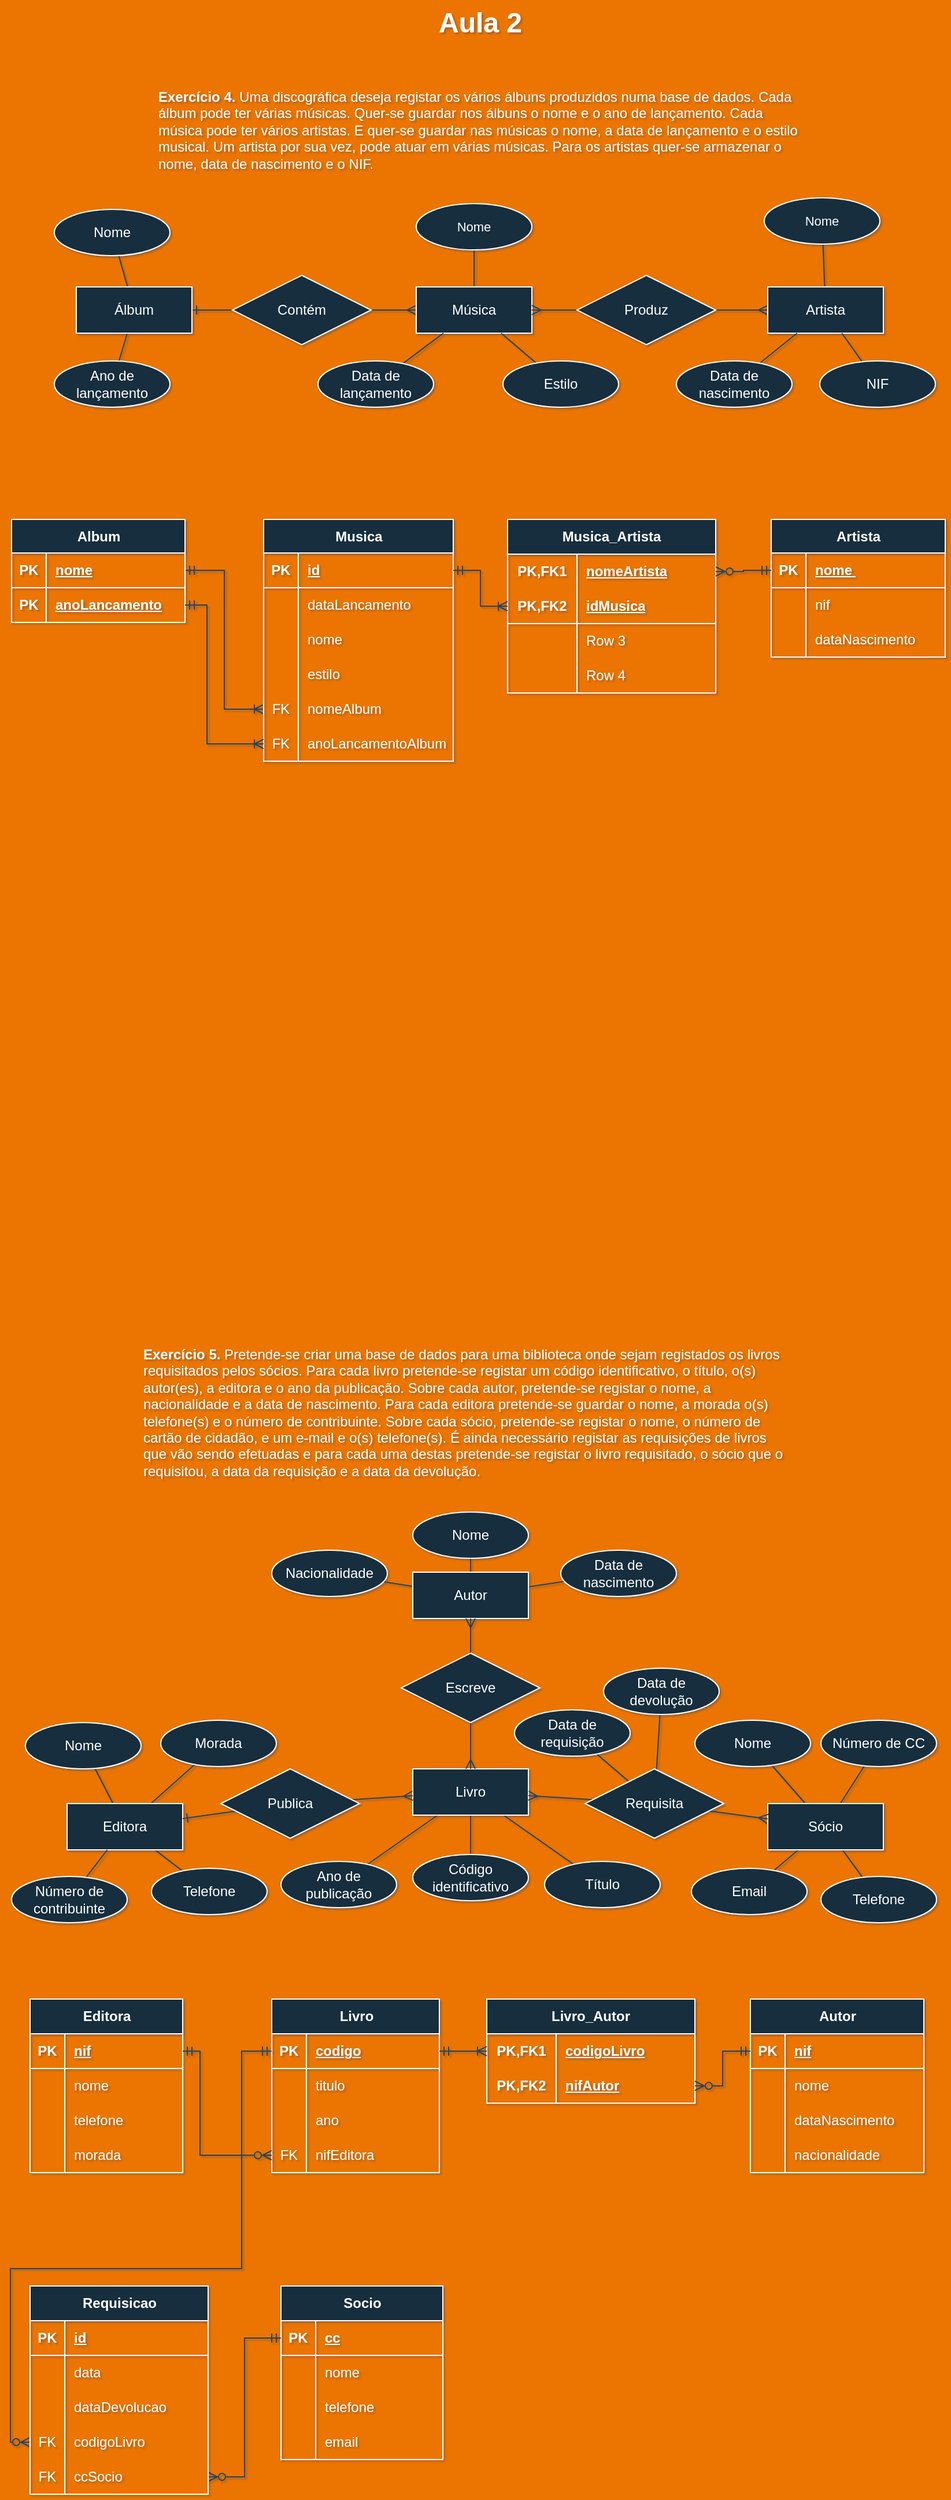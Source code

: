 <mxfile version="25.0.3">
  <diagram name="Página-1" id="gd9d2AnNB7uo0f3iFHCj">
    <mxGraphModel dx="1640" dy="720" grid="0" gridSize="10" guides="1" tooltips="1" connect="1" arrows="1" fold="1" page="1" pageScale="1" pageWidth="827" pageHeight="1169" background="#EB7500" math="0" shadow="1">
      <root>
        <mxCell id="0" />
        <mxCell id="1" parent="0" />
        <mxCell id="FtQpUm1nTIvt6SHMDVfI-1" value="Aula 2" style="text;strokeColor=none;fillColor=none;html=1;fontSize=24;fontStyle=1;verticalAlign=middle;align=center;labelBackgroundColor=none;fontColor=#FFFFFF;" parent="1" vertex="1">
          <mxGeometry x="364" y="30" width="100" height="40" as="geometry" />
        </mxCell>
        <mxCell id="FtQpUm1nTIvt6SHMDVfI-6" style="edgeStyle=orthogonalEdgeStyle;rounded=0;orthogonalLoop=1;jettySize=auto;html=1;strokeColor=#23445D;endArrow=none;endFill=0;startArrow=ERone;startFill=0;labelBackgroundColor=none;fontColor=default;" parent="1" source="FtQpUm1nTIvt6SHMDVfI-2" target="FtQpUm1nTIvt6SHMDVfI-4" edge="1">
          <mxGeometry relative="1" as="geometry" />
        </mxCell>
        <mxCell id="FtQpUm1nTIvt6SHMDVfI-15" style="rounded=0;orthogonalLoop=1;jettySize=auto;html=1;strokeColor=#23445D;endArrow=none;endFill=0;labelBackgroundColor=none;fontColor=default;" parent="1" source="FtQpUm1nTIvt6SHMDVfI-2" target="FtQpUm1nTIvt6SHMDVfI-14" edge="1">
          <mxGeometry relative="1" as="geometry" />
        </mxCell>
        <mxCell id="FtQpUm1nTIvt6SHMDVfI-16" style="rounded=0;orthogonalLoop=1;jettySize=auto;html=1;strokeColor=#23445D;endArrow=none;endFill=0;labelBackgroundColor=none;fontColor=default;" parent="1" source="FtQpUm1nTIvt6SHMDVfI-2" target="FtQpUm1nTIvt6SHMDVfI-13" edge="1">
          <mxGeometry relative="1" as="geometry" />
        </mxCell>
        <mxCell id="FtQpUm1nTIvt6SHMDVfI-2" value="Álbum" style="whiteSpace=wrap;html=1;align=center;labelBackgroundColor=none;fillColor=#182E3E;strokeColor=#FFFFFF;fontColor=#FFFFFF;" parent="1" vertex="1">
          <mxGeometry x="65" y="278" width="100" height="40" as="geometry" />
        </mxCell>
        <mxCell id="FtQpUm1nTIvt6SHMDVfI-3" value="&lt;span data-teams=&quot;true&quot;&gt;&lt;p&gt;&lt;strong&gt;Exercício 4.&lt;/strong&gt; Uma discográfica deseja registar os vários álbuns produzidos numa base de dados. Cada álbum pode ter várias músicas. Quer-se guardar nos álbuns o nome e o ano de lançamento. Cada música pode ter vários artistas. E quer-se guardar nas músicas o nome, a data de lançamento e o estilo musical. Um artista por sua vez, pode atuar em várias músicas. Para os artistas quer-se armazenar o nome, data de nascimento e o NIF.&lt;/p&gt;&lt;p&gt;&lt;/p&gt;&lt;/span&gt;" style="text;whiteSpace=wrap;html=1;fontColor=#FFFFFF;textShadow=0;labelBackgroundColor=none;" parent="1" vertex="1">
          <mxGeometry x="134" y="88" width="560" height="120" as="geometry" />
        </mxCell>
        <mxCell id="FtQpUm1nTIvt6SHMDVfI-8" style="edgeStyle=orthogonalEdgeStyle;rounded=0;orthogonalLoop=1;jettySize=auto;html=1;strokeColor=#23445D;endArrow=ERmany;endFill=0;labelBackgroundColor=none;fontColor=default;" parent="1" source="FtQpUm1nTIvt6SHMDVfI-4" target="FtQpUm1nTIvt6SHMDVfI-5" edge="1">
          <mxGeometry relative="1" as="geometry" />
        </mxCell>
        <mxCell id="FtQpUm1nTIvt6SHMDVfI-4" value="Contém" style="shape=rhombus;perimeter=rhombusPerimeter;whiteSpace=wrap;html=1;align=center;strokeColor=#FFFFFF;fontColor=#FFFFFF;fillColor=#182E3E;labelBackgroundColor=none;" parent="1" vertex="1">
          <mxGeometry x="200" y="268" width="120" height="60" as="geometry" />
        </mxCell>
        <mxCell id="FtQpUm1nTIvt6SHMDVfI-18" style="edgeStyle=none;shape=connector;rounded=0;orthogonalLoop=1;jettySize=auto;html=1;strokeColor=#23445D;align=center;verticalAlign=middle;fontFamily=Helvetica;fontSize=11;fontColor=default;labelBackgroundColor=none;endArrow=none;endFill=0;" parent="1" source="FtQpUm1nTIvt6SHMDVfI-5" target="FtQpUm1nTIvt6SHMDVfI-17" edge="1">
          <mxGeometry relative="1" as="geometry" />
        </mxCell>
        <mxCell id="FtQpUm1nTIvt6SHMDVfI-5" value="Música" style="whiteSpace=wrap;html=1;align=center;strokeColor=#FFFFFF;fontColor=#FFFFFF;fillColor=#182E3E;labelBackgroundColor=none;" parent="1" vertex="1">
          <mxGeometry x="359" y="278" width="100" height="40" as="geometry" />
        </mxCell>
        <mxCell id="FtQpUm1nTIvt6SHMDVfI-10" style="edgeStyle=orthogonalEdgeStyle;rounded=0;orthogonalLoop=1;jettySize=auto;html=1;strokeColor=#23445D;endArrow=ERmany;endFill=0;labelBackgroundColor=none;fontColor=default;" parent="1" source="FtQpUm1nTIvt6SHMDVfI-9" target="FtQpUm1nTIvt6SHMDVfI-5" edge="1">
          <mxGeometry relative="1" as="geometry" />
        </mxCell>
        <mxCell id="FtQpUm1nTIvt6SHMDVfI-12" style="edgeStyle=orthogonalEdgeStyle;rounded=0;orthogonalLoop=1;jettySize=auto;html=1;strokeColor=#23445D;endArrow=ERmany;endFill=0;labelBackgroundColor=none;fontColor=default;" parent="1" source="FtQpUm1nTIvt6SHMDVfI-9" target="FtQpUm1nTIvt6SHMDVfI-11" edge="1">
          <mxGeometry relative="1" as="geometry" />
        </mxCell>
        <mxCell id="FtQpUm1nTIvt6SHMDVfI-9" value="Produz" style="shape=rhombus;perimeter=rhombusPerimeter;whiteSpace=wrap;html=1;align=center;strokeColor=#FFFFFF;fontColor=#FFFFFF;fillColor=#182E3E;labelBackgroundColor=none;" parent="1" vertex="1">
          <mxGeometry x="498" y="268" width="120" height="60" as="geometry" />
        </mxCell>
        <mxCell id="FtQpUm1nTIvt6SHMDVfI-27" style="rounded=0;orthogonalLoop=1;jettySize=auto;html=1;strokeColor=#23445D;endArrow=none;endFill=0;labelBackgroundColor=none;fontColor=default;" parent="1" source="FtQpUm1nTIvt6SHMDVfI-11" target="FtQpUm1nTIvt6SHMDVfI-26" edge="1">
          <mxGeometry relative="1" as="geometry" />
        </mxCell>
        <mxCell id="FtQpUm1nTIvt6SHMDVfI-11" value="Artista" style="whiteSpace=wrap;html=1;align=center;strokeColor=#FFFFFF;fontColor=#FFFFFF;fillColor=#182E3E;labelBackgroundColor=none;" parent="1" vertex="1">
          <mxGeometry x="663" y="278" width="100" height="40" as="geometry" />
        </mxCell>
        <mxCell id="FtQpUm1nTIvt6SHMDVfI-13" value="Nome" style="ellipse;whiteSpace=wrap;html=1;align=center;strokeColor=#FFFFFF;fontColor=#FFFFFF;fillColor=#182E3E;labelBackgroundColor=none;" parent="1" vertex="1">
          <mxGeometry x="46" y="211" width="100" height="40" as="geometry" />
        </mxCell>
        <mxCell id="FtQpUm1nTIvt6SHMDVfI-14" value="Ano de lançamento" style="ellipse;whiteSpace=wrap;html=1;align=center;strokeColor=#FFFFFF;fontColor=#FFFFFF;fillColor=#182E3E;labelBackgroundColor=none;" parent="1" vertex="1">
          <mxGeometry x="46" y="342" width="100" height="40" as="geometry" />
        </mxCell>
        <mxCell id="FtQpUm1nTIvt6SHMDVfI-17" value="Nome" style="ellipse;whiteSpace=wrap;html=1;align=center;strokeColor=#FFFFFF;fontFamily=Helvetica;fontSize=11;fontColor=#FFFFFF;labelBackgroundColor=none;fillColor=#182E3E;" parent="1" vertex="1">
          <mxGeometry x="359" y="206" width="100" height="40" as="geometry" />
        </mxCell>
        <mxCell id="FtQpUm1nTIvt6SHMDVfI-21" style="edgeStyle=none;shape=connector;rounded=0;orthogonalLoop=1;jettySize=auto;html=1;strokeColor=#23445D;align=center;verticalAlign=middle;fontFamily=Helvetica;fontSize=11;fontColor=default;labelBackgroundColor=none;endArrow=none;endFill=0;" parent="1" source="FtQpUm1nTIvt6SHMDVfI-19" target="FtQpUm1nTIvt6SHMDVfI-5" edge="1">
          <mxGeometry relative="1" as="geometry" />
        </mxCell>
        <mxCell id="FtQpUm1nTIvt6SHMDVfI-19" value="Estilo" style="ellipse;whiteSpace=wrap;html=1;align=center;strokeColor=#FFFFFF;fontColor=#FFFFFF;fillColor=#182E3E;labelBackgroundColor=none;" parent="1" vertex="1">
          <mxGeometry x="434" y="342" width="100" height="40" as="geometry" />
        </mxCell>
        <mxCell id="FtQpUm1nTIvt6SHMDVfI-22" style="edgeStyle=none;shape=connector;rounded=0;orthogonalLoop=1;jettySize=auto;html=1;strokeColor=#23445D;align=center;verticalAlign=middle;fontFamily=Helvetica;fontSize=11;fontColor=default;labelBackgroundColor=none;endArrow=none;endFill=0;" parent="1" source="FtQpUm1nTIvt6SHMDVfI-20" target="FtQpUm1nTIvt6SHMDVfI-5" edge="1">
          <mxGeometry relative="1" as="geometry" />
        </mxCell>
        <mxCell id="FtQpUm1nTIvt6SHMDVfI-20" value="Data de lançamento" style="ellipse;whiteSpace=wrap;html=1;align=center;strokeColor=#FFFFFF;fontColor=#FFFFFF;fillColor=#182E3E;labelBackgroundColor=none;" parent="1" vertex="1">
          <mxGeometry x="274" y="342" width="100" height="40" as="geometry" />
        </mxCell>
        <mxCell id="FtQpUm1nTIvt6SHMDVfI-29" style="edgeStyle=none;shape=connector;rounded=0;orthogonalLoop=1;jettySize=auto;html=1;strokeColor=#23445D;align=center;verticalAlign=middle;fontFamily=Helvetica;fontSize=11;fontColor=default;labelBackgroundColor=none;endArrow=none;endFill=0;" parent="1" source="FtQpUm1nTIvt6SHMDVfI-23" target="FtQpUm1nTIvt6SHMDVfI-11" edge="1">
          <mxGeometry relative="1" as="geometry" />
        </mxCell>
        <mxCell id="FtQpUm1nTIvt6SHMDVfI-23" value="NIF" style="ellipse;whiteSpace=wrap;html=1;align=center;strokeColor=#FFFFFF;fontColor=#FFFFFF;fillColor=#182E3E;labelBackgroundColor=none;" parent="1" vertex="1">
          <mxGeometry x="708" y="342" width="100" height="40" as="geometry" />
        </mxCell>
        <mxCell id="FtQpUm1nTIvt6SHMDVfI-28" style="edgeStyle=none;shape=connector;rounded=0;orthogonalLoop=1;jettySize=auto;html=1;strokeColor=#23445D;align=center;verticalAlign=middle;fontFamily=Helvetica;fontSize=11;fontColor=default;labelBackgroundColor=none;endArrow=none;endFill=0;" parent="1" source="FtQpUm1nTIvt6SHMDVfI-25" target="FtQpUm1nTIvt6SHMDVfI-11" edge="1">
          <mxGeometry relative="1" as="geometry" />
        </mxCell>
        <mxCell id="FtQpUm1nTIvt6SHMDVfI-25" value="Data de nascimento" style="ellipse;whiteSpace=wrap;html=1;align=center;strokeColor=#FFFFFF;fontColor=#FFFFFF;fillColor=#182E3E;labelBackgroundColor=none;" parent="1" vertex="1">
          <mxGeometry x="584" y="342" width="100" height="40" as="geometry" />
        </mxCell>
        <mxCell id="FtQpUm1nTIvt6SHMDVfI-26" value="Nome" style="ellipse;whiteSpace=wrap;html=1;align=center;strokeColor=#FFFFFF;fontFamily=Helvetica;fontSize=11;fontColor=#FFFFFF;labelBackgroundColor=none;fillColor=#182E3E;" parent="1" vertex="1">
          <mxGeometry x="660" y="201" width="100" height="40" as="geometry" />
        </mxCell>
        <mxCell id="FtQpUm1nTIvt6SHMDVfI-33" value="&lt;span data-teams=&quot;true&quot;&gt;&lt;p&gt;&lt;span data-teams=&quot;true&quot;&gt;&lt;strong&gt;Exercício 5.&lt;/strong&gt; Pretende-se criar uma base de dados para uma biblioteca onde sejam registados os livros requisitados pelos sócios. Para cada livro pretende-se registar um código identificativo, o título, o(s) autor(es), a editora e o ano da publicação. Sobre cada autor, pretende-se registar o nome, a nacionalidade e a data de nascimento. Para cada editora pretende-se guardar o nome, a morada o(s) telefone(s) e o número de contribuinte. Sobre cada sócio, pretende-se registar o nome, o número de cartão de cidadão, e um e-mail e o(s) telefone(s). É ainda necessário registar as requisições de livros que vão sendo efetuadas e para cada uma destas pretende-se registar o livro requisitado, o sócio que o requisitou, a data da requisição e a data da devolução.&lt;/span&gt;&lt;/p&gt;&lt;p&gt;&lt;/p&gt;&lt;/span&gt;" style="text;whiteSpace=wrap;html=1;fontColor=#FFFFFF;textShadow=0;labelBackgroundColor=none;" parent="1" vertex="1">
          <mxGeometry x="121" y="1175" width="560" height="120" as="geometry" />
        </mxCell>
        <mxCell id="FtQpUm1nTIvt6SHMDVfI-57" style="edgeStyle=none;shape=connector;rounded=0;orthogonalLoop=1;jettySize=auto;html=1;strokeColor=#23445D;align=center;verticalAlign=middle;fontFamily=Helvetica;fontSize=11;fontColor=default;labelBackgroundColor=none;endArrow=none;endFill=0;" parent="1" source="FtQpUm1nTIvt6SHMDVfI-35" target="FtQpUm1nTIvt6SHMDVfI-56" edge="1">
          <mxGeometry relative="1" as="geometry" />
        </mxCell>
        <mxCell id="FtQpUm1nTIvt6SHMDVfI-58" style="edgeStyle=none;shape=connector;rounded=0;orthogonalLoop=1;jettySize=auto;html=1;strokeColor=#23445D;align=center;verticalAlign=middle;fontFamily=Helvetica;fontSize=11;fontColor=default;labelBackgroundColor=none;endArrow=none;endFill=0;" parent="1" source="FtQpUm1nTIvt6SHMDVfI-35" target="FtQpUm1nTIvt6SHMDVfI-54" edge="1">
          <mxGeometry relative="1" as="geometry" />
        </mxCell>
        <mxCell id="FtQpUm1nTIvt6SHMDVfI-59" style="edgeStyle=none;shape=connector;rounded=0;orthogonalLoop=1;jettySize=auto;html=1;strokeColor=#23445D;align=center;verticalAlign=middle;fontFamily=Helvetica;fontSize=11;fontColor=default;labelBackgroundColor=none;endArrow=none;endFill=0;" parent="1" source="FtQpUm1nTIvt6SHMDVfI-35" target="FtQpUm1nTIvt6SHMDVfI-55" edge="1">
          <mxGeometry relative="1" as="geometry" />
        </mxCell>
        <mxCell id="FtQpUm1nTIvt6SHMDVfI-35" value="Livro" style="whiteSpace=wrap;html=1;align=center;strokeColor=#FFFFFF;fontColor=#FFFFFF;fillColor=#182E3E;labelBackgroundColor=none;" parent="1" vertex="1">
          <mxGeometry x="356" y="1559" width="100" height="40" as="geometry" />
        </mxCell>
        <mxCell id="FtQpUm1nTIvt6SHMDVfI-78" style="edgeStyle=none;shape=connector;rounded=0;orthogonalLoop=1;jettySize=auto;html=1;strokeColor=#23445D;align=center;verticalAlign=middle;fontFamily=Helvetica;fontSize=11;fontColor=default;labelBackgroundColor=none;endArrow=none;endFill=0;" parent="1" source="FtQpUm1nTIvt6SHMDVfI-37" target="FtQpUm1nTIvt6SHMDVfI-75" edge="1">
          <mxGeometry relative="1" as="geometry" />
        </mxCell>
        <mxCell id="FtQpUm1nTIvt6SHMDVfI-79" style="edgeStyle=none;shape=connector;rounded=0;orthogonalLoop=1;jettySize=auto;html=1;strokeColor=#23445D;align=center;verticalAlign=middle;fontFamily=Helvetica;fontSize=11;fontColor=default;labelBackgroundColor=none;endArrow=none;endFill=0;" parent="1" source="FtQpUm1nTIvt6SHMDVfI-37" target="FtQpUm1nTIvt6SHMDVfI-76" edge="1">
          <mxGeometry relative="1" as="geometry" />
        </mxCell>
        <mxCell id="FtQpUm1nTIvt6SHMDVfI-80" style="edgeStyle=none;shape=connector;rounded=0;orthogonalLoop=1;jettySize=auto;html=1;strokeColor=#23445D;align=center;verticalAlign=middle;fontFamily=Helvetica;fontSize=11;fontColor=default;labelBackgroundColor=none;endArrow=none;endFill=0;" parent="1" source="FtQpUm1nTIvt6SHMDVfI-37" target="FtQpUm1nTIvt6SHMDVfI-74" edge="1">
          <mxGeometry relative="1" as="geometry" />
        </mxCell>
        <mxCell id="FtQpUm1nTIvt6SHMDVfI-81" style="edgeStyle=none;shape=connector;rounded=0;orthogonalLoop=1;jettySize=auto;html=1;strokeColor=#23445D;align=center;verticalAlign=middle;fontFamily=Helvetica;fontSize=11;fontColor=default;labelBackgroundColor=none;endArrow=none;endFill=0;" parent="1" source="FtQpUm1nTIvt6SHMDVfI-37" target="FtQpUm1nTIvt6SHMDVfI-77" edge="1">
          <mxGeometry relative="1" as="geometry" />
        </mxCell>
        <mxCell id="FtQpUm1nTIvt6SHMDVfI-37" value="Sócio" style="whiteSpace=wrap;html=1;align=center;strokeColor=#FFFFFF;fontColor=#FFFFFF;fillColor=#182E3E;labelBackgroundColor=none;" parent="1" vertex="1">
          <mxGeometry x="663" y="1589" width="100" height="40" as="geometry" />
        </mxCell>
        <mxCell id="FtQpUm1nTIvt6SHMDVfI-63" style="edgeStyle=none;shape=connector;rounded=0;orthogonalLoop=1;jettySize=auto;html=1;strokeColor=#23445D;align=center;verticalAlign=middle;fontFamily=Helvetica;fontSize=11;fontColor=default;labelBackgroundColor=none;endArrow=none;endFill=0;" parent="1" source="FtQpUm1nTIvt6SHMDVfI-38" target="FtQpUm1nTIvt6SHMDVfI-60" edge="1">
          <mxGeometry relative="1" as="geometry" />
        </mxCell>
        <mxCell id="FtQpUm1nTIvt6SHMDVfI-64" style="edgeStyle=none;shape=connector;rounded=0;orthogonalLoop=1;jettySize=auto;html=1;strokeColor=#23445D;align=center;verticalAlign=middle;fontFamily=Helvetica;fontSize=11;fontColor=default;labelBackgroundColor=none;endArrow=none;endFill=0;" parent="1" source="FtQpUm1nTIvt6SHMDVfI-38" target="FtQpUm1nTIvt6SHMDVfI-61" edge="1">
          <mxGeometry relative="1" as="geometry">
            <mxPoint x="542.833" y="1360.333" as="targetPoint" />
          </mxGeometry>
        </mxCell>
        <mxCell id="FtQpUm1nTIvt6SHMDVfI-65" style="edgeStyle=none;shape=connector;rounded=0;orthogonalLoop=1;jettySize=auto;html=1;strokeColor=#23445D;align=center;verticalAlign=middle;fontFamily=Helvetica;fontSize=11;fontColor=default;labelBackgroundColor=none;endArrow=none;endFill=0;" parent="1" source="FtQpUm1nTIvt6SHMDVfI-38" target="FtQpUm1nTIvt6SHMDVfI-62" edge="1">
          <mxGeometry relative="1" as="geometry" />
        </mxCell>
        <mxCell id="FtQpUm1nTIvt6SHMDVfI-38" value="Autor" style="whiteSpace=wrap;html=1;align=center;strokeColor=#FFFFFF;fontColor=#FFFFFF;fillColor=#182E3E;labelBackgroundColor=none;" parent="1" vertex="1">
          <mxGeometry x="356" y="1389" width="100" height="40" as="geometry" />
        </mxCell>
        <mxCell id="FtQpUm1nTIvt6SHMDVfI-71" style="edgeStyle=none;shape=connector;rounded=0;orthogonalLoop=1;jettySize=auto;html=1;strokeColor=#23445D;align=center;verticalAlign=middle;fontFamily=Helvetica;fontSize=11;fontColor=default;labelBackgroundColor=none;endArrow=none;endFill=0;" parent="1" source="FtQpUm1nTIvt6SHMDVfI-39" target="FtQpUm1nTIvt6SHMDVfI-66" edge="1">
          <mxGeometry relative="1" as="geometry" />
        </mxCell>
        <mxCell id="FtQpUm1nTIvt6SHMDVfI-72" style="edgeStyle=none;shape=connector;rounded=0;orthogonalLoop=1;jettySize=auto;html=1;strokeColor=#23445D;align=center;verticalAlign=middle;fontFamily=Helvetica;fontSize=11;fontColor=default;labelBackgroundColor=none;endArrow=none;endFill=0;" parent="1" source="FtQpUm1nTIvt6SHMDVfI-39" target="FtQpUm1nTIvt6SHMDVfI-68" edge="1">
          <mxGeometry relative="1" as="geometry" />
        </mxCell>
        <mxCell id="FtQpUm1nTIvt6SHMDVfI-73" style="edgeStyle=none;shape=connector;rounded=0;orthogonalLoop=1;jettySize=auto;html=1;strokeColor=#23445D;align=center;verticalAlign=middle;fontFamily=Helvetica;fontSize=11;fontColor=default;labelBackgroundColor=none;endArrow=none;endFill=0;" parent="1" source="FtQpUm1nTIvt6SHMDVfI-39" target="FtQpUm1nTIvt6SHMDVfI-69" edge="1">
          <mxGeometry relative="1" as="geometry" />
        </mxCell>
        <mxCell id="FtQpUm1nTIvt6SHMDVfI-39" value="Editora" style="whiteSpace=wrap;html=1;align=center;strokeColor=#FFFFFF;fontColor=#FFFFFF;fillColor=#182E3E;labelBackgroundColor=none;" parent="1" vertex="1">
          <mxGeometry x="57" y="1589" width="100" height="40" as="geometry" />
        </mxCell>
        <mxCell id="FtQpUm1nTIvt6SHMDVfI-52" style="edgeStyle=none;shape=connector;rounded=0;orthogonalLoop=1;jettySize=auto;html=1;strokeColor=#23445D;align=center;verticalAlign=middle;fontFamily=Helvetica;fontSize=11;fontColor=default;labelBackgroundColor=none;endArrow=ERmany;endFill=0;" parent="1" source="FtQpUm1nTIvt6SHMDVfI-44" target="FtQpUm1nTIvt6SHMDVfI-35" edge="1">
          <mxGeometry relative="1" as="geometry" />
        </mxCell>
        <mxCell id="FtQpUm1nTIvt6SHMDVfI-53" style="edgeStyle=none;shape=connector;rounded=0;orthogonalLoop=1;jettySize=auto;html=1;strokeColor=#23445D;align=center;verticalAlign=middle;fontFamily=Helvetica;fontSize=11;fontColor=default;labelBackgroundColor=none;endArrow=ERone;endFill=0;" parent="1" source="FtQpUm1nTIvt6SHMDVfI-44" target="FtQpUm1nTIvt6SHMDVfI-39" edge="1">
          <mxGeometry relative="1" as="geometry" />
        </mxCell>
        <mxCell id="FtQpUm1nTIvt6SHMDVfI-44" value="Publica" style="shape=rhombus;perimeter=rhombusPerimeter;whiteSpace=wrap;html=1;align=center;strokeColor=#FFFFFF;fontColor=#FFFFFF;fillColor=#182E3E;labelBackgroundColor=none;" parent="1" vertex="1">
          <mxGeometry x="190" y="1559" width="120" height="60" as="geometry" />
        </mxCell>
        <mxCell id="FtQpUm1nTIvt6SHMDVfI-49" style="edgeStyle=none;shape=connector;rounded=0;orthogonalLoop=1;jettySize=auto;html=1;strokeColor=#23445D;align=center;verticalAlign=middle;fontFamily=Helvetica;fontSize=11;fontColor=default;labelBackgroundColor=none;endArrow=ERmany;endFill=0;" parent="1" source="FtQpUm1nTIvt6SHMDVfI-45" target="FtQpUm1nTIvt6SHMDVfI-37" edge="1">
          <mxGeometry relative="1" as="geometry" />
        </mxCell>
        <mxCell id="FtQpUm1nTIvt6SHMDVfI-50" style="edgeStyle=none;shape=connector;rounded=0;orthogonalLoop=1;jettySize=auto;html=1;strokeColor=#23445D;align=center;verticalAlign=middle;fontFamily=Helvetica;fontSize=11;fontColor=default;labelBackgroundColor=none;endArrow=ERmany;endFill=0;" parent="1" source="FtQpUm1nTIvt6SHMDVfI-45" target="FtQpUm1nTIvt6SHMDVfI-35" edge="1">
          <mxGeometry relative="1" as="geometry" />
        </mxCell>
        <mxCell id="FtQpUm1nTIvt6SHMDVfI-85" style="edgeStyle=none;shape=connector;rounded=0;orthogonalLoop=1;jettySize=auto;html=1;strokeColor=#23445D;align=center;verticalAlign=middle;fontFamily=Helvetica;fontSize=11;fontColor=default;labelBackgroundColor=none;endArrow=none;endFill=0;" parent="1" source="FtQpUm1nTIvt6SHMDVfI-45" target="FtQpUm1nTIvt6SHMDVfI-82" edge="1">
          <mxGeometry relative="1" as="geometry" />
        </mxCell>
        <mxCell id="FtQpUm1nTIvt6SHMDVfI-86" style="edgeStyle=none;shape=connector;rounded=0;orthogonalLoop=1;jettySize=auto;html=1;strokeColor=#23445D;align=center;verticalAlign=middle;fontFamily=Helvetica;fontSize=11;fontColor=default;labelBackgroundColor=none;endArrow=none;endFill=0;" parent="1" source="FtQpUm1nTIvt6SHMDVfI-45" target="FtQpUm1nTIvt6SHMDVfI-83" edge="1">
          <mxGeometry relative="1" as="geometry" />
        </mxCell>
        <mxCell id="FtQpUm1nTIvt6SHMDVfI-45" value="Requisita" style="shape=rhombus;perimeter=rhombusPerimeter;whiteSpace=wrap;html=1;align=center;strokeColor=#FFFFFF;fontColor=#FFFFFF;fillColor=#182E3E;labelBackgroundColor=none;" parent="1" vertex="1">
          <mxGeometry x="505" y="1559" width="120" height="60" as="geometry" />
        </mxCell>
        <mxCell id="FtQpUm1nTIvt6SHMDVfI-47" style="edgeStyle=none;shape=connector;rounded=0;orthogonalLoop=1;jettySize=auto;html=1;strokeColor=#23445D;align=center;verticalAlign=middle;fontFamily=Helvetica;fontSize=11;fontColor=default;labelBackgroundColor=none;endArrow=ERmany;endFill=0;startArrow=none;startFill=0;" parent="1" source="FtQpUm1nTIvt6SHMDVfI-46" target="FtQpUm1nTIvt6SHMDVfI-38" edge="1">
          <mxGeometry relative="1" as="geometry" />
        </mxCell>
        <mxCell id="FtQpUm1nTIvt6SHMDVfI-48" style="edgeStyle=none;shape=connector;rounded=0;orthogonalLoop=1;jettySize=auto;html=1;strokeColor=#23445D;align=center;verticalAlign=middle;fontFamily=Helvetica;fontSize=11;fontColor=default;labelBackgroundColor=none;endArrow=ERmany;endFill=0;" parent="1" source="FtQpUm1nTIvt6SHMDVfI-46" target="FtQpUm1nTIvt6SHMDVfI-35" edge="1">
          <mxGeometry relative="1" as="geometry" />
        </mxCell>
        <mxCell id="FtQpUm1nTIvt6SHMDVfI-46" value="Escreve" style="shape=rhombus;perimeter=rhombusPerimeter;whiteSpace=wrap;html=1;align=center;strokeColor=#FFFFFF;fontColor=#FFFFFF;fillColor=#182E3E;labelBackgroundColor=none;" parent="1" vertex="1">
          <mxGeometry x="346" y="1459" width="120" height="60" as="geometry" />
        </mxCell>
        <mxCell id="FtQpUm1nTIvt6SHMDVfI-54" value="Título" style="ellipse;whiteSpace=wrap;html=1;align=center;strokeColor=#FFFFFF;fontColor=#FFFFFF;fillColor=#182E3E;labelBackgroundColor=none;" parent="1" vertex="1">
          <mxGeometry x="470" y="1639" width="100" height="40" as="geometry" />
        </mxCell>
        <mxCell id="FtQpUm1nTIvt6SHMDVfI-55" value="Ano de publicação" style="ellipse;whiteSpace=wrap;html=1;align=center;strokeColor=#FFFFFF;fontColor=#FFFFFF;fillColor=#182E3E;labelBackgroundColor=none;" parent="1" vertex="1">
          <mxGeometry x="242" y="1639" width="100" height="40" as="geometry" />
        </mxCell>
        <mxCell id="FtQpUm1nTIvt6SHMDVfI-56" value="Código identificativo" style="ellipse;whiteSpace=wrap;html=1;align=center;strokeColor=#FFFFFF;fontColor=#FFFFFF;fillColor=#182E3E;labelBackgroundColor=none;" parent="1" vertex="1">
          <mxGeometry x="356" y="1633" width="100" height="40" as="geometry" />
        </mxCell>
        <mxCell id="FtQpUm1nTIvt6SHMDVfI-60" value="Data de nascimento" style="ellipse;whiteSpace=wrap;html=1;align=center;strokeColor=#FFFFFF;fontColor=#FFFFFF;fillColor=#182E3E;labelBackgroundColor=none;" parent="1" vertex="1">
          <mxGeometry x="484" y="1370" width="100" height="40" as="geometry" />
        </mxCell>
        <mxCell id="FtQpUm1nTIvt6SHMDVfI-61" value="Nome" style="ellipse;whiteSpace=wrap;html=1;align=center;strokeColor=#FFFFFF;fontColor=#FFFFFF;fillColor=#182E3E;labelBackgroundColor=none;" parent="1" vertex="1">
          <mxGeometry x="356" y="1337" width="100" height="40" as="geometry" />
        </mxCell>
        <mxCell id="FtQpUm1nTIvt6SHMDVfI-62" value="Nacionalidade" style="ellipse;whiteSpace=wrap;html=1;align=center;strokeColor=#FFFFFF;fontColor=#FFFFFF;fillColor=#182E3E;labelBackgroundColor=none;" parent="1" vertex="1">
          <mxGeometry x="234" y="1370" width="100" height="40" as="geometry" />
        </mxCell>
        <mxCell id="FtQpUm1nTIvt6SHMDVfI-66" value="Telefone" style="ellipse;whiteSpace=wrap;html=1;align=center;strokeColor=#FFFFFF;fontColor=#FFFFFF;fillColor=#182E3E;labelBackgroundColor=none;" parent="1" vertex="1">
          <mxGeometry x="130" y="1645" width="100" height="40" as="geometry" />
        </mxCell>
        <mxCell id="FtQpUm1nTIvt6SHMDVfI-70" style="edgeStyle=none;shape=connector;rounded=0;orthogonalLoop=1;jettySize=auto;html=1;strokeColor=#23445D;align=center;verticalAlign=middle;fontFamily=Helvetica;fontSize=11;fontColor=default;labelBackgroundColor=none;endArrow=none;endFill=0;" parent="1" source="FtQpUm1nTIvt6SHMDVfI-67" target="FtQpUm1nTIvt6SHMDVfI-39" edge="1">
          <mxGeometry relative="1" as="geometry" />
        </mxCell>
        <mxCell id="FtQpUm1nTIvt6SHMDVfI-67" value="Número de contribuinte" style="ellipse;whiteSpace=wrap;html=1;align=center;strokeColor=#FFFFFF;fontColor=#FFFFFF;fillColor=#182E3E;labelBackgroundColor=none;" parent="1" vertex="1">
          <mxGeometry x="9" y="1652" width="100" height="40" as="geometry" />
        </mxCell>
        <mxCell id="FtQpUm1nTIvt6SHMDVfI-68" value="Nome" style="ellipse;whiteSpace=wrap;html=1;align=center;strokeColor=#FFFFFF;fontColor=#FFFFFF;fillColor=#182E3E;labelBackgroundColor=none;" parent="1" vertex="1">
          <mxGeometry x="21" y="1519" width="100" height="40" as="geometry" />
        </mxCell>
        <mxCell id="FtQpUm1nTIvt6SHMDVfI-69" value="Morada" style="ellipse;whiteSpace=wrap;html=1;align=center;strokeColor=#FFFFFF;fontColor=#FFFFFF;fillColor=#182E3E;labelBackgroundColor=none;" parent="1" vertex="1">
          <mxGeometry x="138" y="1517" width="100" height="40" as="geometry" />
        </mxCell>
        <mxCell id="FtQpUm1nTIvt6SHMDVfI-74" value="Telefone" style="ellipse;whiteSpace=wrap;html=1;align=center;strokeColor=#FFFFFF;fontColor=#FFFFFF;fillColor=#182E3E;labelBackgroundColor=none;" parent="1" vertex="1">
          <mxGeometry x="709" y="1652" width="100" height="40" as="geometry" />
        </mxCell>
        <mxCell id="FtQpUm1nTIvt6SHMDVfI-75" value="Email" style="ellipse;whiteSpace=wrap;html=1;align=center;strokeColor=#FFFFFF;fontColor=#FFFFFF;fillColor=#182E3E;labelBackgroundColor=none;" parent="1" vertex="1">
          <mxGeometry x="597" y="1645" width="100" height="40" as="geometry" />
        </mxCell>
        <mxCell id="FtQpUm1nTIvt6SHMDVfI-76" value="Número de CC" style="ellipse;whiteSpace=wrap;html=1;align=center;strokeColor=#FFFFFF;fontColor=#FFFFFF;fillColor=#182E3E;labelBackgroundColor=none;" parent="1" vertex="1">
          <mxGeometry x="709" y="1517" width="100" height="40" as="geometry" />
        </mxCell>
        <mxCell id="FtQpUm1nTIvt6SHMDVfI-77" value="Nome" style="ellipse;whiteSpace=wrap;html=1;align=center;strokeColor=#FFFFFF;fontColor=#FFFFFF;fillColor=#182E3E;labelBackgroundColor=none;" parent="1" vertex="1">
          <mxGeometry x="600" y="1517" width="100" height="40" as="geometry" />
        </mxCell>
        <mxCell id="FtQpUm1nTIvt6SHMDVfI-82" value="Data de devolução" style="ellipse;whiteSpace=wrap;html=1;align=center;strokeColor=#FFFFFF;fontColor=#FFFFFF;fillColor=#182E3E;labelBackgroundColor=none;" parent="1" vertex="1">
          <mxGeometry x="521" y="1472" width="100" height="40" as="geometry" />
        </mxCell>
        <mxCell id="FtQpUm1nTIvt6SHMDVfI-83" value="Data de requisição" style="ellipse;whiteSpace=wrap;html=1;align=center;strokeColor=#FFFFFF;fontColor=#FFFFFF;fillColor=#182E3E;labelBackgroundColor=none;" parent="1" vertex="1">
          <mxGeometry x="444" y="1508" width="100" height="40" as="geometry" />
        </mxCell>
        <mxCell id="WbPClgHaCC0bH7qxjijh-53" style="edgeStyle=orthogonalEdgeStyle;rounded=0;orthogonalLoop=1;jettySize=auto;html=1;entryX=0;entryY=0.5;entryDx=0;entryDy=0;strokeColor=#23445D;exitX=1;exitY=0.5;exitDx=0;exitDy=0;startArrow=ERmandOne;startFill=0;endArrow=ERoneToMany;endFill=0;" edge="1" parent="1" source="WbPClgHaCC0bH7qxjijh-3" target="WbPClgHaCC0bH7qxjijh-25">
          <mxGeometry relative="1" as="geometry" />
        </mxCell>
        <mxCell id="WbPClgHaCC0bH7qxjijh-2" value="Album" style="shape=table;startSize=29;container=1;collapsible=1;childLayout=tableLayout;fixedRows=1;rowLines=0;fontStyle=1;align=center;resizeLast=1;html=1;strokeColor=#FFFFFF;fontColor=#FFFFFF;fillColor=#182E3E;" vertex="1" parent="1">
          <mxGeometry x="9" y="479" width="150" height="89" as="geometry" />
        </mxCell>
        <mxCell id="WbPClgHaCC0bH7qxjijh-3" value="" style="shape=tableRow;horizontal=0;startSize=0;swimlaneHead=0;swimlaneBody=0;fillColor=none;collapsible=0;dropTarget=0;points=[[0,0.5],[1,0.5]];portConstraint=eastwest;top=0;left=0;right=0;bottom=1;strokeColor=#FFFFFF;fontColor=#FFFFFF;" vertex="1" parent="WbPClgHaCC0bH7qxjijh-2">
          <mxGeometry y="29" width="150" height="30" as="geometry" />
        </mxCell>
        <mxCell id="WbPClgHaCC0bH7qxjijh-4" value="PK" style="shape=partialRectangle;connectable=0;fillColor=none;top=0;left=0;bottom=0;right=0;fontStyle=1;overflow=hidden;whiteSpace=wrap;html=1;strokeColor=#FFFFFF;fontColor=#FFFFFF;" vertex="1" parent="WbPClgHaCC0bH7qxjijh-3">
          <mxGeometry width="30" height="30" as="geometry">
            <mxRectangle width="30" height="30" as="alternateBounds" />
          </mxGeometry>
        </mxCell>
        <mxCell id="WbPClgHaCC0bH7qxjijh-5" value="nome" style="shape=partialRectangle;connectable=0;fillColor=none;top=0;left=0;bottom=0;right=0;align=left;spacingLeft=6;fontStyle=5;overflow=hidden;whiteSpace=wrap;html=1;strokeColor=#FFFFFF;fontColor=#FFFFFF;" vertex="1" parent="WbPClgHaCC0bH7qxjijh-3">
          <mxGeometry x="30" width="120" height="30" as="geometry">
            <mxRectangle width="120" height="30" as="alternateBounds" />
          </mxGeometry>
        </mxCell>
        <mxCell id="WbPClgHaCC0bH7qxjijh-31" value="" style="shape=tableRow;horizontal=0;startSize=0;swimlaneHead=0;swimlaneBody=0;fillColor=none;collapsible=0;dropTarget=0;points=[[0,0.5],[1,0.5]];portConstraint=eastwest;top=0;left=0;right=0;bottom=1;strokeColor=#FFFFFF;fontColor=#FFFFFF;" vertex="1" parent="WbPClgHaCC0bH7qxjijh-2">
          <mxGeometry y="59" width="150" height="30" as="geometry" />
        </mxCell>
        <mxCell id="WbPClgHaCC0bH7qxjijh-32" value="PK" style="shape=partialRectangle;connectable=0;fillColor=none;top=0;left=0;bottom=0;right=0;fontStyle=1;overflow=hidden;whiteSpace=wrap;html=1;strokeColor=#FFFFFF;fontColor=#FFFFFF;" vertex="1" parent="WbPClgHaCC0bH7qxjijh-31">
          <mxGeometry width="30" height="30" as="geometry">
            <mxRectangle width="30" height="30" as="alternateBounds" />
          </mxGeometry>
        </mxCell>
        <mxCell id="WbPClgHaCC0bH7qxjijh-33" value="anoLancamento" style="shape=partialRectangle;connectable=0;fillColor=none;top=0;left=0;bottom=0;right=0;align=left;spacingLeft=6;fontStyle=5;overflow=hidden;whiteSpace=wrap;html=1;strokeColor=#FFFFFF;fontColor=#FFFFFF;" vertex="1" parent="WbPClgHaCC0bH7qxjijh-31">
          <mxGeometry x="30" width="120" height="30" as="geometry">
            <mxRectangle width="120" height="30" as="alternateBounds" />
          </mxGeometry>
        </mxCell>
        <mxCell id="WbPClgHaCC0bH7qxjijh-15" value="Musica" style="shape=table;startSize=29;container=1;collapsible=1;childLayout=tableLayout;fixedRows=1;rowLines=0;fontStyle=1;align=center;resizeLast=1;html=1;strokeColor=#FFFFFF;fontColor=#FFFFFF;fillColor=#182E3E;" vertex="1" parent="1">
          <mxGeometry x="227" y="479" width="164" height="209" as="geometry" />
        </mxCell>
        <mxCell id="WbPClgHaCC0bH7qxjijh-16" value="" style="shape=tableRow;horizontal=0;startSize=0;swimlaneHead=0;swimlaneBody=0;fillColor=none;collapsible=0;dropTarget=0;points=[[0,0.5],[1,0.5]];portConstraint=eastwest;top=0;left=0;right=0;bottom=1;strokeColor=#FFFFFF;fontColor=#FFFFFF;" vertex="1" parent="WbPClgHaCC0bH7qxjijh-15">
          <mxGeometry y="29" width="164" height="30" as="geometry" />
        </mxCell>
        <mxCell id="WbPClgHaCC0bH7qxjijh-17" value="PK" style="shape=partialRectangle;connectable=0;fillColor=none;top=0;left=0;bottom=0;right=0;fontStyle=1;overflow=hidden;whiteSpace=wrap;html=1;strokeColor=#FFFFFF;fontColor=#FFFFFF;" vertex="1" parent="WbPClgHaCC0bH7qxjijh-16">
          <mxGeometry width="30" height="30" as="geometry">
            <mxRectangle width="30" height="30" as="alternateBounds" />
          </mxGeometry>
        </mxCell>
        <mxCell id="WbPClgHaCC0bH7qxjijh-18" value="id" style="shape=partialRectangle;connectable=0;fillColor=none;top=0;left=0;bottom=0;right=0;align=left;spacingLeft=6;fontStyle=5;overflow=hidden;whiteSpace=wrap;html=1;strokeColor=#FFFFFF;fontColor=#FFFFFF;" vertex="1" parent="WbPClgHaCC0bH7qxjijh-16">
          <mxGeometry x="30" width="134" height="30" as="geometry">
            <mxRectangle width="134" height="30" as="alternateBounds" />
          </mxGeometry>
        </mxCell>
        <mxCell id="WbPClgHaCC0bH7qxjijh-19" value="" style="shape=tableRow;horizontal=0;startSize=0;swimlaneHead=0;swimlaneBody=0;fillColor=none;collapsible=0;dropTarget=0;points=[[0,0.5],[1,0.5]];portConstraint=eastwest;top=0;left=0;right=0;bottom=0;strokeColor=#FFFFFF;fontColor=#FFFFFF;" vertex="1" parent="WbPClgHaCC0bH7qxjijh-15">
          <mxGeometry y="59" width="164" height="30" as="geometry" />
        </mxCell>
        <mxCell id="WbPClgHaCC0bH7qxjijh-20" value="" style="shape=partialRectangle;connectable=0;fillColor=none;top=0;left=0;bottom=0;right=0;editable=1;overflow=hidden;whiteSpace=wrap;html=1;strokeColor=#FFFFFF;fontColor=#FFFFFF;" vertex="1" parent="WbPClgHaCC0bH7qxjijh-19">
          <mxGeometry width="30" height="30" as="geometry">
            <mxRectangle width="30" height="30" as="alternateBounds" />
          </mxGeometry>
        </mxCell>
        <mxCell id="WbPClgHaCC0bH7qxjijh-21" value="dataLancamento" style="shape=partialRectangle;connectable=0;fillColor=none;top=0;left=0;bottom=0;right=0;align=left;spacingLeft=6;overflow=hidden;whiteSpace=wrap;html=1;strokeColor=#FFFFFF;fontColor=#FFFFFF;" vertex="1" parent="WbPClgHaCC0bH7qxjijh-19">
          <mxGeometry x="30" width="134" height="30" as="geometry">
            <mxRectangle width="134" height="30" as="alternateBounds" />
          </mxGeometry>
        </mxCell>
        <mxCell id="WbPClgHaCC0bH7qxjijh-69" value="" style="shape=tableRow;horizontal=0;startSize=0;swimlaneHead=0;swimlaneBody=0;fillColor=none;collapsible=0;dropTarget=0;points=[[0,0.5],[1,0.5]];portConstraint=eastwest;top=0;left=0;right=0;bottom=0;strokeColor=#FFFFFF;fontColor=#FFFFFF;" vertex="1" parent="WbPClgHaCC0bH7qxjijh-15">
          <mxGeometry y="89" width="164" height="30" as="geometry" />
        </mxCell>
        <mxCell id="WbPClgHaCC0bH7qxjijh-70" value="" style="shape=partialRectangle;connectable=0;fillColor=none;top=0;left=0;bottom=0;right=0;editable=1;overflow=hidden;whiteSpace=wrap;html=1;strokeColor=#FFFFFF;fontColor=#FFFFFF;" vertex="1" parent="WbPClgHaCC0bH7qxjijh-69">
          <mxGeometry width="30" height="30" as="geometry">
            <mxRectangle width="30" height="30" as="alternateBounds" />
          </mxGeometry>
        </mxCell>
        <mxCell id="WbPClgHaCC0bH7qxjijh-71" value="nome" style="shape=partialRectangle;connectable=0;fillColor=none;top=0;left=0;bottom=0;right=0;align=left;spacingLeft=6;overflow=hidden;whiteSpace=wrap;html=1;strokeColor=#FFFFFF;fontColor=#FFFFFF;" vertex="1" parent="WbPClgHaCC0bH7qxjijh-69">
          <mxGeometry x="30" width="134" height="30" as="geometry">
            <mxRectangle width="134" height="30" as="alternateBounds" />
          </mxGeometry>
        </mxCell>
        <mxCell id="WbPClgHaCC0bH7qxjijh-22" value="" style="shape=tableRow;horizontal=0;startSize=0;swimlaneHead=0;swimlaneBody=0;fillColor=none;collapsible=0;dropTarget=0;points=[[0,0.5],[1,0.5]];portConstraint=eastwest;top=0;left=0;right=0;bottom=0;strokeColor=#FFFFFF;fontColor=#FFFFFF;" vertex="1" parent="WbPClgHaCC0bH7qxjijh-15">
          <mxGeometry y="119" width="164" height="30" as="geometry" />
        </mxCell>
        <mxCell id="WbPClgHaCC0bH7qxjijh-23" value="" style="shape=partialRectangle;connectable=0;fillColor=none;top=0;left=0;bottom=0;right=0;editable=1;overflow=hidden;whiteSpace=wrap;html=1;strokeColor=#FFFFFF;fontColor=#FFFFFF;" vertex="1" parent="WbPClgHaCC0bH7qxjijh-22">
          <mxGeometry width="30" height="30" as="geometry">
            <mxRectangle width="30" height="30" as="alternateBounds" />
          </mxGeometry>
        </mxCell>
        <mxCell id="WbPClgHaCC0bH7qxjijh-24" value="estilo" style="shape=partialRectangle;connectable=0;fillColor=none;top=0;left=0;bottom=0;right=0;align=left;spacingLeft=6;overflow=hidden;whiteSpace=wrap;html=1;strokeColor=#FFFFFF;fontColor=#FFFFFF;" vertex="1" parent="WbPClgHaCC0bH7qxjijh-22">
          <mxGeometry x="30" width="134" height="30" as="geometry">
            <mxRectangle width="134" height="30" as="alternateBounds" />
          </mxGeometry>
        </mxCell>
        <mxCell id="WbPClgHaCC0bH7qxjijh-25" value="" style="shape=tableRow;horizontal=0;startSize=0;swimlaneHead=0;swimlaneBody=0;fillColor=none;collapsible=0;dropTarget=0;points=[[0,0.5],[1,0.5]];portConstraint=eastwest;top=0;left=0;right=0;bottom=0;strokeColor=#FFFFFF;fontColor=#FFFFFF;" vertex="1" parent="WbPClgHaCC0bH7qxjijh-15">
          <mxGeometry y="149" width="164" height="30" as="geometry" />
        </mxCell>
        <mxCell id="WbPClgHaCC0bH7qxjijh-26" value="FK" style="shape=partialRectangle;connectable=0;fillColor=none;top=0;left=0;bottom=0;right=0;editable=1;overflow=hidden;whiteSpace=wrap;html=1;strokeColor=#FFFFFF;fontColor=#FFFFFF;" vertex="1" parent="WbPClgHaCC0bH7qxjijh-25">
          <mxGeometry width="30" height="30" as="geometry">
            <mxRectangle width="30" height="30" as="alternateBounds" />
          </mxGeometry>
        </mxCell>
        <mxCell id="WbPClgHaCC0bH7qxjijh-27" value="nomeAlbum" style="shape=partialRectangle;connectable=0;fillColor=none;top=0;left=0;bottom=0;right=0;align=left;spacingLeft=6;overflow=hidden;whiteSpace=wrap;html=1;strokeColor=#FFFFFF;fontColor=#FFFFFF;" vertex="1" parent="WbPClgHaCC0bH7qxjijh-25">
          <mxGeometry x="30" width="134" height="30" as="geometry">
            <mxRectangle width="134" height="30" as="alternateBounds" />
          </mxGeometry>
        </mxCell>
        <mxCell id="WbPClgHaCC0bH7qxjijh-50" value="" style="shape=tableRow;horizontal=0;startSize=0;swimlaneHead=0;swimlaneBody=0;fillColor=none;collapsible=0;dropTarget=0;points=[[0,0.5],[1,0.5]];portConstraint=eastwest;top=0;left=0;right=0;bottom=0;strokeColor=#FFFFFF;fontColor=#FFFFFF;" vertex="1" parent="WbPClgHaCC0bH7qxjijh-15">
          <mxGeometry y="179" width="164" height="30" as="geometry" />
        </mxCell>
        <mxCell id="WbPClgHaCC0bH7qxjijh-51" value="FK" style="shape=partialRectangle;connectable=0;fillColor=none;top=0;left=0;bottom=0;right=0;editable=1;overflow=hidden;whiteSpace=wrap;html=1;strokeColor=#FFFFFF;fontColor=#FFFFFF;" vertex="1" parent="WbPClgHaCC0bH7qxjijh-50">
          <mxGeometry width="30" height="30" as="geometry">
            <mxRectangle width="30" height="30" as="alternateBounds" />
          </mxGeometry>
        </mxCell>
        <mxCell id="WbPClgHaCC0bH7qxjijh-52" value="anoLancamentoAlbum" style="shape=partialRectangle;connectable=0;fillColor=none;top=0;left=0;bottom=0;right=0;align=left;spacingLeft=6;overflow=hidden;whiteSpace=wrap;html=1;strokeColor=#FFFFFF;fontColor=#FFFFFF;" vertex="1" parent="WbPClgHaCC0bH7qxjijh-50">
          <mxGeometry x="30" width="134" height="30" as="geometry">
            <mxRectangle width="134" height="30" as="alternateBounds" />
          </mxGeometry>
        </mxCell>
        <mxCell id="WbPClgHaCC0bH7qxjijh-34" value="Artista" style="shape=table;startSize=29;container=1;collapsible=1;childLayout=tableLayout;fixedRows=1;rowLines=0;fontStyle=1;align=center;resizeLast=1;html=1;strokeColor=#FFFFFF;fontColor=#FFFFFF;fillColor=#182E3E;" vertex="1" parent="1">
          <mxGeometry x="666" y="479" width="150.5" height="119" as="geometry" />
        </mxCell>
        <mxCell id="WbPClgHaCC0bH7qxjijh-35" value="" style="shape=tableRow;horizontal=0;startSize=0;swimlaneHead=0;swimlaneBody=0;fillColor=none;collapsible=0;dropTarget=0;points=[[0,0.5],[1,0.5]];portConstraint=eastwest;top=0;left=0;right=0;bottom=1;strokeColor=#FFFFFF;fontColor=#FFFFFF;" vertex="1" parent="WbPClgHaCC0bH7qxjijh-34">
          <mxGeometry y="29" width="150.5" height="30" as="geometry" />
        </mxCell>
        <mxCell id="WbPClgHaCC0bH7qxjijh-36" value="PK" style="shape=partialRectangle;connectable=0;fillColor=none;top=0;left=0;bottom=0;right=0;fontStyle=1;overflow=hidden;whiteSpace=wrap;html=1;strokeColor=#FFFFFF;fontColor=#FFFFFF;" vertex="1" parent="WbPClgHaCC0bH7qxjijh-35">
          <mxGeometry width="30" height="30" as="geometry">
            <mxRectangle width="30" height="30" as="alternateBounds" />
          </mxGeometry>
        </mxCell>
        <mxCell id="WbPClgHaCC0bH7qxjijh-37" value="nome&amp;nbsp;" style="shape=partialRectangle;connectable=0;fillColor=none;top=0;left=0;bottom=0;right=0;align=left;spacingLeft=6;fontStyle=5;overflow=hidden;whiteSpace=wrap;html=1;strokeColor=#FFFFFF;fontColor=#FFFFFF;" vertex="1" parent="WbPClgHaCC0bH7qxjijh-35">
          <mxGeometry x="30" width="120.5" height="30" as="geometry">
            <mxRectangle width="120.5" height="30" as="alternateBounds" />
          </mxGeometry>
        </mxCell>
        <mxCell id="WbPClgHaCC0bH7qxjijh-41" value="" style="shape=tableRow;horizontal=0;startSize=0;swimlaneHead=0;swimlaneBody=0;fillColor=none;collapsible=0;dropTarget=0;points=[[0,0.5],[1,0.5]];portConstraint=eastwest;top=0;left=0;right=0;bottom=0;strokeColor=#FFFFFF;fontColor=#FFFFFF;" vertex="1" parent="WbPClgHaCC0bH7qxjijh-34">
          <mxGeometry y="59" width="150.5" height="30" as="geometry" />
        </mxCell>
        <mxCell id="WbPClgHaCC0bH7qxjijh-42" value="" style="shape=partialRectangle;connectable=0;fillColor=none;top=0;left=0;bottom=0;right=0;editable=1;overflow=hidden;whiteSpace=wrap;html=1;strokeColor=#FFFFFF;fontColor=#FFFFFF;" vertex="1" parent="WbPClgHaCC0bH7qxjijh-41">
          <mxGeometry width="30" height="30" as="geometry">
            <mxRectangle width="30" height="30" as="alternateBounds" />
          </mxGeometry>
        </mxCell>
        <mxCell id="WbPClgHaCC0bH7qxjijh-43" value="nif" style="shape=partialRectangle;connectable=0;fillColor=none;top=0;left=0;bottom=0;right=0;align=left;spacingLeft=6;overflow=hidden;whiteSpace=wrap;html=1;strokeColor=#FFFFFF;fontColor=#FFFFFF;" vertex="1" parent="WbPClgHaCC0bH7qxjijh-41">
          <mxGeometry x="30" width="120.5" height="30" as="geometry">
            <mxRectangle width="120.5" height="30" as="alternateBounds" />
          </mxGeometry>
        </mxCell>
        <mxCell id="WbPClgHaCC0bH7qxjijh-44" value="" style="shape=tableRow;horizontal=0;startSize=0;swimlaneHead=0;swimlaneBody=0;fillColor=none;collapsible=0;dropTarget=0;points=[[0,0.5],[1,0.5]];portConstraint=eastwest;top=0;left=0;right=0;bottom=0;strokeColor=#FFFFFF;fontColor=#FFFFFF;" vertex="1" parent="WbPClgHaCC0bH7qxjijh-34">
          <mxGeometry y="89" width="150.5" height="30" as="geometry" />
        </mxCell>
        <mxCell id="WbPClgHaCC0bH7qxjijh-45" value="" style="shape=partialRectangle;connectable=0;fillColor=none;top=0;left=0;bottom=0;right=0;editable=1;overflow=hidden;whiteSpace=wrap;html=1;strokeColor=#FFFFFF;fontColor=#FFFFFF;" vertex="1" parent="WbPClgHaCC0bH7qxjijh-44">
          <mxGeometry width="30" height="30" as="geometry">
            <mxRectangle width="30" height="30" as="alternateBounds" />
          </mxGeometry>
        </mxCell>
        <mxCell id="WbPClgHaCC0bH7qxjijh-46" value="dataNascimento" style="shape=partialRectangle;connectable=0;fillColor=none;top=0;left=0;bottom=0;right=0;align=left;spacingLeft=6;overflow=hidden;whiteSpace=wrap;html=1;strokeColor=#FFFFFF;fontColor=#FFFFFF;" vertex="1" parent="WbPClgHaCC0bH7qxjijh-44">
          <mxGeometry x="30" width="120.5" height="30" as="geometry">
            <mxRectangle width="120.5" height="30" as="alternateBounds" />
          </mxGeometry>
        </mxCell>
        <mxCell id="WbPClgHaCC0bH7qxjijh-54" style="edgeStyle=orthogonalEdgeStyle;rounded=0;orthogonalLoop=1;jettySize=auto;html=1;entryX=1;entryY=0.5;entryDx=0;entryDy=0;strokeColor=#23445D;endArrow=ERmandOne;endFill=0;startArrow=ERoneToMany;startFill=0;" edge="1" parent="1" source="WbPClgHaCC0bH7qxjijh-50" target="WbPClgHaCC0bH7qxjijh-31">
          <mxGeometry relative="1" as="geometry">
            <Array as="points">
              <mxPoint x="178" y="673" />
              <mxPoint x="178" y="553" />
            </Array>
          </mxGeometry>
        </mxCell>
        <mxCell id="WbPClgHaCC0bH7qxjijh-56" value="Musica_Artista" style="shape=table;startSize=30;container=1;collapsible=1;childLayout=tableLayout;fixedRows=1;rowLines=0;fontStyle=1;align=center;resizeLast=1;html=1;whiteSpace=wrap;strokeColor=#FFFFFF;fontColor=#FFFFFF;fillColor=#182E3E;" vertex="1" parent="1">
          <mxGeometry x="438" y="479" width="180" height="150" as="geometry" />
        </mxCell>
        <mxCell id="WbPClgHaCC0bH7qxjijh-57" value="" style="shape=tableRow;horizontal=0;startSize=0;swimlaneHead=0;swimlaneBody=0;fillColor=none;collapsible=0;dropTarget=0;points=[[0,0.5],[1,0.5]];portConstraint=eastwest;top=0;left=0;right=0;bottom=0;html=1;strokeColor=#FFFFFF;fontColor=#FFFFFF;" vertex="1" parent="WbPClgHaCC0bH7qxjijh-56">
          <mxGeometry y="30" width="180" height="30" as="geometry" />
        </mxCell>
        <mxCell id="WbPClgHaCC0bH7qxjijh-58" value="PK,FK1" style="shape=partialRectangle;connectable=0;fillColor=none;top=0;left=0;bottom=0;right=0;fontStyle=1;overflow=hidden;html=1;whiteSpace=wrap;strokeColor=#FFFFFF;fontColor=#FFFFFF;" vertex="1" parent="WbPClgHaCC0bH7qxjijh-57">
          <mxGeometry width="60" height="30" as="geometry">
            <mxRectangle width="60" height="30" as="alternateBounds" />
          </mxGeometry>
        </mxCell>
        <mxCell id="WbPClgHaCC0bH7qxjijh-59" value="nomeArtista" style="shape=partialRectangle;connectable=0;fillColor=none;top=0;left=0;bottom=0;right=0;align=left;spacingLeft=6;fontStyle=5;overflow=hidden;html=1;whiteSpace=wrap;strokeColor=#FFFFFF;fontColor=#FFFFFF;" vertex="1" parent="WbPClgHaCC0bH7qxjijh-57">
          <mxGeometry x="60" width="120" height="30" as="geometry">
            <mxRectangle width="120" height="30" as="alternateBounds" />
          </mxGeometry>
        </mxCell>
        <mxCell id="WbPClgHaCC0bH7qxjijh-60" value="" style="shape=tableRow;horizontal=0;startSize=0;swimlaneHead=0;swimlaneBody=0;fillColor=none;collapsible=0;dropTarget=0;points=[[0,0.5],[1,0.5]];portConstraint=eastwest;top=0;left=0;right=0;bottom=1;html=1;strokeColor=#FFFFFF;fontColor=#FFFFFF;" vertex="1" parent="WbPClgHaCC0bH7qxjijh-56">
          <mxGeometry y="60" width="180" height="30" as="geometry" />
        </mxCell>
        <mxCell id="WbPClgHaCC0bH7qxjijh-61" value="PK,FK2" style="shape=partialRectangle;connectable=0;fillColor=none;top=0;left=0;bottom=0;right=0;fontStyle=1;overflow=hidden;html=1;whiteSpace=wrap;strokeColor=#FFFFFF;fontColor=#FFFFFF;" vertex="1" parent="WbPClgHaCC0bH7qxjijh-60">
          <mxGeometry width="60" height="30" as="geometry">
            <mxRectangle width="60" height="30" as="alternateBounds" />
          </mxGeometry>
        </mxCell>
        <mxCell id="WbPClgHaCC0bH7qxjijh-62" value="idMusica" style="shape=partialRectangle;connectable=0;fillColor=none;top=0;left=0;bottom=0;right=0;align=left;spacingLeft=6;fontStyle=5;overflow=hidden;html=1;whiteSpace=wrap;strokeColor=#FFFFFF;fontColor=#FFFFFF;" vertex="1" parent="WbPClgHaCC0bH7qxjijh-60">
          <mxGeometry x="60" width="120" height="30" as="geometry">
            <mxRectangle width="120" height="30" as="alternateBounds" />
          </mxGeometry>
        </mxCell>
        <mxCell id="WbPClgHaCC0bH7qxjijh-63" value="" style="shape=tableRow;horizontal=0;startSize=0;swimlaneHead=0;swimlaneBody=0;fillColor=none;collapsible=0;dropTarget=0;points=[[0,0.5],[1,0.5]];portConstraint=eastwest;top=0;left=0;right=0;bottom=0;html=1;strokeColor=#FFFFFF;fontColor=#FFFFFF;" vertex="1" parent="WbPClgHaCC0bH7qxjijh-56">
          <mxGeometry y="90" width="180" height="30" as="geometry" />
        </mxCell>
        <mxCell id="WbPClgHaCC0bH7qxjijh-64" value="" style="shape=partialRectangle;connectable=0;fillColor=none;top=0;left=0;bottom=0;right=0;editable=1;overflow=hidden;html=1;whiteSpace=wrap;strokeColor=#FFFFFF;fontColor=#FFFFFF;" vertex="1" parent="WbPClgHaCC0bH7qxjijh-63">
          <mxGeometry width="60" height="30" as="geometry">
            <mxRectangle width="60" height="30" as="alternateBounds" />
          </mxGeometry>
        </mxCell>
        <mxCell id="WbPClgHaCC0bH7qxjijh-65" value="Row 3" style="shape=partialRectangle;connectable=0;fillColor=none;top=0;left=0;bottom=0;right=0;align=left;spacingLeft=6;overflow=hidden;html=1;whiteSpace=wrap;strokeColor=#FFFFFF;fontColor=#FFFFFF;" vertex="1" parent="WbPClgHaCC0bH7qxjijh-63">
          <mxGeometry x="60" width="120" height="30" as="geometry">
            <mxRectangle width="120" height="30" as="alternateBounds" />
          </mxGeometry>
        </mxCell>
        <mxCell id="WbPClgHaCC0bH7qxjijh-66" value="" style="shape=tableRow;horizontal=0;startSize=0;swimlaneHead=0;swimlaneBody=0;fillColor=none;collapsible=0;dropTarget=0;points=[[0,0.5],[1,0.5]];portConstraint=eastwest;top=0;left=0;right=0;bottom=0;html=1;strokeColor=#FFFFFF;fontColor=#FFFFFF;" vertex="1" parent="WbPClgHaCC0bH7qxjijh-56">
          <mxGeometry y="120" width="180" height="30" as="geometry" />
        </mxCell>
        <mxCell id="WbPClgHaCC0bH7qxjijh-67" value="" style="shape=partialRectangle;connectable=0;fillColor=none;top=0;left=0;bottom=0;right=0;editable=1;overflow=hidden;html=1;whiteSpace=wrap;strokeColor=#FFFFFF;fontColor=#FFFFFF;" vertex="1" parent="WbPClgHaCC0bH7qxjijh-66">
          <mxGeometry width="60" height="30" as="geometry">
            <mxRectangle width="60" height="30" as="alternateBounds" />
          </mxGeometry>
        </mxCell>
        <mxCell id="WbPClgHaCC0bH7qxjijh-68" value="Row 4" style="shape=partialRectangle;connectable=0;fillColor=none;top=0;left=0;bottom=0;right=0;align=left;spacingLeft=6;overflow=hidden;html=1;whiteSpace=wrap;strokeColor=#FFFFFF;fontColor=#FFFFFF;" vertex="1" parent="WbPClgHaCC0bH7qxjijh-66">
          <mxGeometry x="60" width="120" height="30" as="geometry">
            <mxRectangle width="120" height="30" as="alternateBounds" />
          </mxGeometry>
        </mxCell>
        <mxCell id="WbPClgHaCC0bH7qxjijh-72" style="edgeStyle=orthogonalEdgeStyle;rounded=0;orthogonalLoop=1;jettySize=auto;html=1;exitX=0;exitY=0.5;exitDx=0;exitDy=0;strokeColor=#23445D;entryX=1;entryY=0.5;entryDx=0;entryDy=0;endArrow=ERzeroToMany;endFill=0;startArrow=ERmandOne;startFill=0;" edge="1" parent="1" source="WbPClgHaCC0bH7qxjijh-35" target="WbPClgHaCC0bH7qxjijh-57">
          <mxGeometry relative="1" as="geometry">
            <mxPoint x="637" y="613" as="targetPoint" />
          </mxGeometry>
        </mxCell>
        <mxCell id="WbPClgHaCC0bH7qxjijh-73" style="edgeStyle=orthogonalEdgeStyle;rounded=0;orthogonalLoop=1;jettySize=auto;html=1;entryX=0;entryY=0.5;entryDx=0;entryDy=0;strokeColor=#23445D;exitX=1;exitY=0.5;exitDx=0;exitDy=0;endArrow=ERoneToMany;endFill=0;startArrow=ERmandOne;startFill=0;" edge="1" parent="1" source="WbPClgHaCC0bH7qxjijh-16" target="WbPClgHaCC0bH7qxjijh-60">
          <mxGeometry relative="1" as="geometry">
            <mxPoint x="415" y="507" as="sourcePoint" />
          </mxGeometry>
        </mxCell>
        <mxCell id="WbPClgHaCC0bH7qxjijh-74" value="Editora" style="shape=table;startSize=30;container=1;collapsible=1;childLayout=tableLayout;fixedRows=1;rowLines=0;fontStyle=1;align=center;resizeLast=1;html=1;strokeColor=#FFFFFF;fontColor=#FFFFFF;fillColor=#182E3E;" vertex="1" parent="1">
          <mxGeometry x="25" y="1758" width="132" height="150" as="geometry" />
        </mxCell>
        <mxCell id="WbPClgHaCC0bH7qxjijh-75" value="" style="shape=tableRow;horizontal=0;startSize=0;swimlaneHead=0;swimlaneBody=0;fillColor=none;collapsible=0;dropTarget=0;points=[[0,0.5],[1,0.5]];portConstraint=eastwest;top=0;left=0;right=0;bottom=1;strokeColor=#FFFFFF;fontColor=#FFFFFF;" vertex="1" parent="WbPClgHaCC0bH7qxjijh-74">
          <mxGeometry y="30" width="132" height="30" as="geometry" />
        </mxCell>
        <mxCell id="WbPClgHaCC0bH7qxjijh-76" value="PK" style="shape=partialRectangle;connectable=0;fillColor=none;top=0;left=0;bottom=0;right=0;fontStyle=1;overflow=hidden;whiteSpace=wrap;html=1;strokeColor=#FFFFFF;fontColor=#FFFFFF;" vertex="1" parent="WbPClgHaCC0bH7qxjijh-75">
          <mxGeometry width="30" height="30" as="geometry">
            <mxRectangle width="30" height="30" as="alternateBounds" />
          </mxGeometry>
        </mxCell>
        <mxCell id="WbPClgHaCC0bH7qxjijh-77" value="nif" style="shape=partialRectangle;connectable=0;fillColor=none;top=0;left=0;bottom=0;right=0;align=left;spacingLeft=6;fontStyle=5;overflow=hidden;whiteSpace=wrap;html=1;strokeColor=#FFFFFF;fontColor=#FFFFFF;" vertex="1" parent="WbPClgHaCC0bH7qxjijh-75">
          <mxGeometry x="30" width="102" height="30" as="geometry">
            <mxRectangle width="102" height="30" as="alternateBounds" />
          </mxGeometry>
        </mxCell>
        <mxCell id="WbPClgHaCC0bH7qxjijh-78" value="" style="shape=tableRow;horizontal=0;startSize=0;swimlaneHead=0;swimlaneBody=0;fillColor=none;collapsible=0;dropTarget=0;points=[[0,0.5],[1,0.5]];portConstraint=eastwest;top=0;left=0;right=0;bottom=0;strokeColor=#FFFFFF;fontColor=#FFFFFF;" vertex="1" parent="WbPClgHaCC0bH7qxjijh-74">
          <mxGeometry y="60" width="132" height="30" as="geometry" />
        </mxCell>
        <mxCell id="WbPClgHaCC0bH7qxjijh-79" value="" style="shape=partialRectangle;connectable=0;fillColor=none;top=0;left=0;bottom=0;right=0;editable=1;overflow=hidden;whiteSpace=wrap;html=1;strokeColor=#FFFFFF;fontColor=#FFFFFF;" vertex="1" parent="WbPClgHaCC0bH7qxjijh-78">
          <mxGeometry width="30" height="30" as="geometry">
            <mxRectangle width="30" height="30" as="alternateBounds" />
          </mxGeometry>
        </mxCell>
        <mxCell id="WbPClgHaCC0bH7qxjijh-80" value="nome" style="shape=partialRectangle;connectable=0;fillColor=none;top=0;left=0;bottom=0;right=0;align=left;spacingLeft=6;overflow=hidden;whiteSpace=wrap;html=1;strokeColor=#FFFFFF;fontColor=#FFFFFF;" vertex="1" parent="WbPClgHaCC0bH7qxjijh-78">
          <mxGeometry x="30" width="102" height="30" as="geometry">
            <mxRectangle width="102" height="30" as="alternateBounds" />
          </mxGeometry>
        </mxCell>
        <mxCell id="WbPClgHaCC0bH7qxjijh-81" value="" style="shape=tableRow;horizontal=0;startSize=0;swimlaneHead=0;swimlaneBody=0;fillColor=none;collapsible=0;dropTarget=0;points=[[0,0.5],[1,0.5]];portConstraint=eastwest;top=0;left=0;right=0;bottom=0;strokeColor=#FFFFFF;fontColor=#FFFFFF;" vertex="1" parent="WbPClgHaCC0bH7qxjijh-74">
          <mxGeometry y="90" width="132" height="30" as="geometry" />
        </mxCell>
        <mxCell id="WbPClgHaCC0bH7qxjijh-82" value="" style="shape=partialRectangle;connectable=0;fillColor=none;top=0;left=0;bottom=0;right=0;editable=1;overflow=hidden;whiteSpace=wrap;html=1;strokeColor=#FFFFFF;fontColor=#FFFFFF;" vertex="1" parent="WbPClgHaCC0bH7qxjijh-81">
          <mxGeometry width="30" height="30" as="geometry">
            <mxRectangle width="30" height="30" as="alternateBounds" />
          </mxGeometry>
        </mxCell>
        <mxCell id="WbPClgHaCC0bH7qxjijh-83" value="telefone" style="shape=partialRectangle;connectable=0;fillColor=none;top=0;left=0;bottom=0;right=0;align=left;spacingLeft=6;overflow=hidden;whiteSpace=wrap;html=1;strokeColor=#FFFFFF;fontColor=#FFFFFF;" vertex="1" parent="WbPClgHaCC0bH7qxjijh-81">
          <mxGeometry x="30" width="102" height="30" as="geometry">
            <mxRectangle width="102" height="30" as="alternateBounds" />
          </mxGeometry>
        </mxCell>
        <mxCell id="WbPClgHaCC0bH7qxjijh-84" value="" style="shape=tableRow;horizontal=0;startSize=0;swimlaneHead=0;swimlaneBody=0;fillColor=none;collapsible=0;dropTarget=0;points=[[0,0.5],[1,0.5]];portConstraint=eastwest;top=0;left=0;right=0;bottom=0;strokeColor=#FFFFFF;fontColor=#FFFFFF;" vertex="1" parent="WbPClgHaCC0bH7qxjijh-74">
          <mxGeometry y="120" width="132" height="30" as="geometry" />
        </mxCell>
        <mxCell id="WbPClgHaCC0bH7qxjijh-85" value="" style="shape=partialRectangle;connectable=0;fillColor=none;top=0;left=0;bottom=0;right=0;editable=1;overflow=hidden;whiteSpace=wrap;html=1;strokeColor=#FFFFFF;fontColor=#FFFFFF;" vertex="1" parent="WbPClgHaCC0bH7qxjijh-84">
          <mxGeometry width="30" height="30" as="geometry">
            <mxRectangle width="30" height="30" as="alternateBounds" />
          </mxGeometry>
        </mxCell>
        <mxCell id="WbPClgHaCC0bH7qxjijh-86" value="morada" style="shape=partialRectangle;connectable=0;fillColor=none;top=0;left=0;bottom=0;right=0;align=left;spacingLeft=6;overflow=hidden;whiteSpace=wrap;html=1;strokeColor=#FFFFFF;fontColor=#FFFFFF;" vertex="1" parent="WbPClgHaCC0bH7qxjijh-84">
          <mxGeometry x="30" width="102" height="30" as="geometry">
            <mxRectangle width="102" height="30" as="alternateBounds" />
          </mxGeometry>
        </mxCell>
        <mxCell id="WbPClgHaCC0bH7qxjijh-87" value="Livro" style="shape=table;startSize=30;container=1;collapsible=1;childLayout=tableLayout;fixedRows=1;rowLines=0;fontStyle=1;align=center;resizeLast=1;html=1;strokeColor=#FFFFFF;fontColor=#FFFFFF;fillColor=#182E3E;" vertex="1" parent="1">
          <mxGeometry x="234" y="1758" width="145" height="150" as="geometry" />
        </mxCell>
        <mxCell id="WbPClgHaCC0bH7qxjijh-88" value="" style="shape=tableRow;horizontal=0;startSize=0;swimlaneHead=0;swimlaneBody=0;fillColor=none;collapsible=0;dropTarget=0;points=[[0,0.5],[1,0.5]];portConstraint=eastwest;top=0;left=0;right=0;bottom=1;strokeColor=#FFFFFF;fontColor=#FFFFFF;" vertex="1" parent="WbPClgHaCC0bH7qxjijh-87">
          <mxGeometry y="30" width="145" height="30" as="geometry" />
        </mxCell>
        <mxCell id="WbPClgHaCC0bH7qxjijh-89" value="PK" style="shape=partialRectangle;connectable=0;fillColor=none;top=0;left=0;bottom=0;right=0;fontStyle=1;overflow=hidden;whiteSpace=wrap;html=1;strokeColor=#FFFFFF;fontColor=#FFFFFF;" vertex="1" parent="WbPClgHaCC0bH7qxjijh-88">
          <mxGeometry width="30" height="30" as="geometry">
            <mxRectangle width="30" height="30" as="alternateBounds" />
          </mxGeometry>
        </mxCell>
        <mxCell id="WbPClgHaCC0bH7qxjijh-90" value="codigo" style="shape=partialRectangle;connectable=0;fillColor=none;top=0;left=0;bottom=0;right=0;align=left;spacingLeft=6;fontStyle=5;overflow=hidden;whiteSpace=wrap;html=1;strokeColor=#FFFFFF;fontColor=#FFFFFF;" vertex="1" parent="WbPClgHaCC0bH7qxjijh-88">
          <mxGeometry x="30" width="115" height="30" as="geometry">
            <mxRectangle width="115" height="30" as="alternateBounds" />
          </mxGeometry>
        </mxCell>
        <mxCell id="WbPClgHaCC0bH7qxjijh-91" value="" style="shape=tableRow;horizontal=0;startSize=0;swimlaneHead=0;swimlaneBody=0;fillColor=none;collapsible=0;dropTarget=0;points=[[0,0.5],[1,0.5]];portConstraint=eastwest;top=0;left=0;right=0;bottom=0;strokeColor=#FFFFFF;fontColor=#FFFFFF;" vertex="1" parent="WbPClgHaCC0bH7qxjijh-87">
          <mxGeometry y="60" width="145" height="30" as="geometry" />
        </mxCell>
        <mxCell id="WbPClgHaCC0bH7qxjijh-92" value="" style="shape=partialRectangle;connectable=0;fillColor=none;top=0;left=0;bottom=0;right=0;editable=1;overflow=hidden;whiteSpace=wrap;html=1;strokeColor=#FFFFFF;fontColor=#FFFFFF;" vertex="1" parent="WbPClgHaCC0bH7qxjijh-91">
          <mxGeometry width="30" height="30" as="geometry">
            <mxRectangle width="30" height="30" as="alternateBounds" />
          </mxGeometry>
        </mxCell>
        <mxCell id="WbPClgHaCC0bH7qxjijh-93" value="titulo" style="shape=partialRectangle;connectable=0;fillColor=none;top=0;left=0;bottom=0;right=0;align=left;spacingLeft=6;overflow=hidden;whiteSpace=wrap;html=1;strokeColor=#FFFFFF;fontColor=#FFFFFF;" vertex="1" parent="WbPClgHaCC0bH7qxjijh-91">
          <mxGeometry x="30" width="115" height="30" as="geometry">
            <mxRectangle width="115" height="30" as="alternateBounds" />
          </mxGeometry>
        </mxCell>
        <mxCell id="WbPClgHaCC0bH7qxjijh-94" value="" style="shape=tableRow;horizontal=0;startSize=0;swimlaneHead=0;swimlaneBody=0;fillColor=none;collapsible=0;dropTarget=0;points=[[0,0.5],[1,0.5]];portConstraint=eastwest;top=0;left=0;right=0;bottom=0;strokeColor=#FFFFFF;fontColor=#FFFFFF;" vertex="1" parent="WbPClgHaCC0bH7qxjijh-87">
          <mxGeometry y="90" width="145" height="30" as="geometry" />
        </mxCell>
        <mxCell id="WbPClgHaCC0bH7qxjijh-95" value="" style="shape=partialRectangle;connectable=0;fillColor=none;top=0;left=0;bottom=0;right=0;editable=1;overflow=hidden;whiteSpace=wrap;html=1;strokeColor=#FFFFFF;fontColor=#FFFFFF;" vertex="1" parent="WbPClgHaCC0bH7qxjijh-94">
          <mxGeometry width="30" height="30" as="geometry">
            <mxRectangle width="30" height="30" as="alternateBounds" />
          </mxGeometry>
        </mxCell>
        <mxCell id="WbPClgHaCC0bH7qxjijh-96" value="ano" style="shape=partialRectangle;connectable=0;fillColor=none;top=0;left=0;bottom=0;right=0;align=left;spacingLeft=6;overflow=hidden;whiteSpace=wrap;html=1;strokeColor=#FFFFFF;fontColor=#FFFFFF;" vertex="1" parent="WbPClgHaCC0bH7qxjijh-94">
          <mxGeometry x="30" width="115" height="30" as="geometry">
            <mxRectangle width="115" height="30" as="alternateBounds" />
          </mxGeometry>
        </mxCell>
        <mxCell id="WbPClgHaCC0bH7qxjijh-97" value="" style="shape=tableRow;horizontal=0;startSize=0;swimlaneHead=0;swimlaneBody=0;fillColor=none;collapsible=0;dropTarget=0;points=[[0,0.5],[1,0.5]];portConstraint=eastwest;top=0;left=0;right=0;bottom=0;strokeColor=#FFFFFF;fontColor=#FFFFFF;" vertex="1" parent="WbPClgHaCC0bH7qxjijh-87">
          <mxGeometry y="120" width="145" height="30" as="geometry" />
        </mxCell>
        <mxCell id="WbPClgHaCC0bH7qxjijh-98" value="FK" style="shape=partialRectangle;connectable=0;fillColor=none;top=0;left=0;bottom=0;right=0;editable=1;overflow=hidden;whiteSpace=wrap;html=1;strokeColor=#FFFFFF;fontColor=#FFFFFF;" vertex="1" parent="WbPClgHaCC0bH7qxjijh-97">
          <mxGeometry width="30" height="30" as="geometry">
            <mxRectangle width="30" height="30" as="alternateBounds" />
          </mxGeometry>
        </mxCell>
        <mxCell id="WbPClgHaCC0bH7qxjijh-99" value="nifEditora" style="shape=partialRectangle;connectable=0;fillColor=none;top=0;left=0;bottom=0;right=0;align=left;spacingLeft=6;overflow=hidden;whiteSpace=wrap;html=1;strokeColor=#FFFFFF;fontColor=#FFFFFF;" vertex="1" parent="WbPClgHaCC0bH7qxjijh-97">
          <mxGeometry x="30" width="115" height="30" as="geometry">
            <mxRectangle width="115" height="30" as="alternateBounds" />
          </mxGeometry>
        </mxCell>
        <mxCell id="WbPClgHaCC0bH7qxjijh-100" style="edgeStyle=orthogonalEdgeStyle;rounded=0;orthogonalLoop=1;jettySize=auto;html=1;entryX=1;entryY=0.5;entryDx=0;entryDy=0;strokeColor=#23445D;exitX=0;exitY=0.5;exitDx=0;exitDy=0;endArrow=ERmandOne;endFill=0;startArrow=ERzeroToMany;startFill=0;" edge="1" parent="1" source="WbPClgHaCC0bH7qxjijh-97" target="WbPClgHaCC0bH7qxjijh-75">
          <mxGeometry relative="1" as="geometry">
            <mxPoint x="187" y="1904" as="sourcePoint" />
            <Array as="points">
              <mxPoint x="172" y="1893" />
              <mxPoint x="172" y="1803" />
            </Array>
          </mxGeometry>
        </mxCell>
        <mxCell id="WbPClgHaCC0bH7qxjijh-101" value="Autor" style="shape=table;startSize=30;container=1;collapsible=1;childLayout=tableLayout;fixedRows=1;rowLines=0;fontStyle=1;align=center;resizeLast=1;html=1;strokeColor=#FFFFFF;fontColor=#FFFFFF;fillColor=#182E3E;" vertex="1" parent="1">
          <mxGeometry x="648" y="1758" width="150" height="150" as="geometry" />
        </mxCell>
        <mxCell id="WbPClgHaCC0bH7qxjijh-102" value="" style="shape=tableRow;horizontal=0;startSize=0;swimlaneHead=0;swimlaneBody=0;fillColor=none;collapsible=0;dropTarget=0;points=[[0,0.5],[1,0.5]];portConstraint=eastwest;top=0;left=0;right=0;bottom=1;strokeColor=#FFFFFF;fontColor=#FFFFFF;" vertex="1" parent="WbPClgHaCC0bH7qxjijh-101">
          <mxGeometry y="30" width="150" height="30" as="geometry" />
        </mxCell>
        <mxCell id="WbPClgHaCC0bH7qxjijh-103" value="PK" style="shape=partialRectangle;connectable=0;fillColor=none;top=0;left=0;bottom=0;right=0;fontStyle=1;overflow=hidden;whiteSpace=wrap;html=1;strokeColor=#FFFFFF;fontColor=#FFFFFF;" vertex="1" parent="WbPClgHaCC0bH7qxjijh-102">
          <mxGeometry width="30" height="30" as="geometry">
            <mxRectangle width="30" height="30" as="alternateBounds" />
          </mxGeometry>
        </mxCell>
        <mxCell id="WbPClgHaCC0bH7qxjijh-104" value="nif" style="shape=partialRectangle;connectable=0;fillColor=none;top=0;left=0;bottom=0;right=0;align=left;spacingLeft=6;fontStyle=5;overflow=hidden;whiteSpace=wrap;html=1;strokeColor=#FFFFFF;fontColor=#FFFFFF;" vertex="1" parent="WbPClgHaCC0bH7qxjijh-102">
          <mxGeometry x="30" width="120" height="30" as="geometry">
            <mxRectangle width="120" height="30" as="alternateBounds" />
          </mxGeometry>
        </mxCell>
        <mxCell id="WbPClgHaCC0bH7qxjijh-105" value="" style="shape=tableRow;horizontal=0;startSize=0;swimlaneHead=0;swimlaneBody=0;fillColor=none;collapsible=0;dropTarget=0;points=[[0,0.5],[1,0.5]];portConstraint=eastwest;top=0;left=0;right=0;bottom=0;strokeColor=#FFFFFF;fontColor=#FFFFFF;" vertex="1" parent="WbPClgHaCC0bH7qxjijh-101">
          <mxGeometry y="60" width="150" height="30" as="geometry" />
        </mxCell>
        <mxCell id="WbPClgHaCC0bH7qxjijh-106" value="" style="shape=partialRectangle;connectable=0;fillColor=none;top=0;left=0;bottom=0;right=0;editable=1;overflow=hidden;whiteSpace=wrap;html=1;strokeColor=#FFFFFF;fontColor=#FFFFFF;" vertex="1" parent="WbPClgHaCC0bH7qxjijh-105">
          <mxGeometry width="30" height="30" as="geometry">
            <mxRectangle width="30" height="30" as="alternateBounds" />
          </mxGeometry>
        </mxCell>
        <mxCell id="WbPClgHaCC0bH7qxjijh-107" value="nome" style="shape=partialRectangle;connectable=0;fillColor=none;top=0;left=0;bottom=0;right=0;align=left;spacingLeft=6;overflow=hidden;whiteSpace=wrap;html=1;strokeColor=#FFFFFF;fontColor=#FFFFFF;" vertex="1" parent="WbPClgHaCC0bH7qxjijh-105">
          <mxGeometry x="30" width="120" height="30" as="geometry">
            <mxRectangle width="120" height="30" as="alternateBounds" />
          </mxGeometry>
        </mxCell>
        <mxCell id="WbPClgHaCC0bH7qxjijh-108" value="" style="shape=tableRow;horizontal=0;startSize=0;swimlaneHead=0;swimlaneBody=0;fillColor=none;collapsible=0;dropTarget=0;points=[[0,0.5],[1,0.5]];portConstraint=eastwest;top=0;left=0;right=0;bottom=0;strokeColor=#FFFFFF;fontColor=#FFFFFF;" vertex="1" parent="WbPClgHaCC0bH7qxjijh-101">
          <mxGeometry y="90" width="150" height="30" as="geometry" />
        </mxCell>
        <mxCell id="WbPClgHaCC0bH7qxjijh-109" value="" style="shape=partialRectangle;connectable=0;fillColor=none;top=0;left=0;bottom=0;right=0;editable=1;overflow=hidden;whiteSpace=wrap;html=1;strokeColor=#FFFFFF;fontColor=#FFFFFF;" vertex="1" parent="WbPClgHaCC0bH7qxjijh-108">
          <mxGeometry width="30" height="30" as="geometry">
            <mxRectangle width="30" height="30" as="alternateBounds" />
          </mxGeometry>
        </mxCell>
        <mxCell id="WbPClgHaCC0bH7qxjijh-110" value="dataNascimento" style="shape=partialRectangle;connectable=0;fillColor=none;top=0;left=0;bottom=0;right=0;align=left;spacingLeft=6;overflow=hidden;whiteSpace=wrap;html=1;strokeColor=#FFFFFF;fontColor=#FFFFFF;" vertex="1" parent="WbPClgHaCC0bH7qxjijh-108">
          <mxGeometry x="30" width="120" height="30" as="geometry">
            <mxRectangle width="120" height="30" as="alternateBounds" />
          </mxGeometry>
        </mxCell>
        <mxCell id="WbPClgHaCC0bH7qxjijh-111" value="" style="shape=tableRow;horizontal=0;startSize=0;swimlaneHead=0;swimlaneBody=0;fillColor=none;collapsible=0;dropTarget=0;points=[[0,0.5],[1,0.5]];portConstraint=eastwest;top=0;left=0;right=0;bottom=0;strokeColor=#FFFFFF;fontColor=#FFFFFF;" vertex="1" parent="WbPClgHaCC0bH7qxjijh-101">
          <mxGeometry y="120" width="150" height="30" as="geometry" />
        </mxCell>
        <mxCell id="WbPClgHaCC0bH7qxjijh-112" value="" style="shape=partialRectangle;connectable=0;fillColor=none;top=0;left=0;bottom=0;right=0;editable=1;overflow=hidden;whiteSpace=wrap;html=1;strokeColor=#FFFFFF;fontColor=#FFFFFF;" vertex="1" parent="WbPClgHaCC0bH7qxjijh-111">
          <mxGeometry width="30" height="30" as="geometry">
            <mxRectangle width="30" height="30" as="alternateBounds" />
          </mxGeometry>
        </mxCell>
        <mxCell id="WbPClgHaCC0bH7qxjijh-113" value="nacionalidade" style="shape=partialRectangle;connectable=0;fillColor=none;top=0;left=0;bottom=0;right=0;align=left;spacingLeft=6;overflow=hidden;whiteSpace=wrap;html=1;strokeColor=#FFFFFF;fontColor=#FFFFFF;" vertex="1" parent="WbPClgHaCC0bH7qxjijh-111">
          <mxGeometry x="30" width="120" height="30" as="geometry">
            <mxRectangle width="120" height="30" as="alternateBounds" />
          </mxGeometry>
        </mxCell>
        <mxCell id="WbPClgHaCC0bH7qxjijh-114" value="Livro_Autor" style="shape=table;startSize=30;container=1;collapsible=1;childLayout=tableLayout;fixedRows=1;rowLines=0;fontStyle=1;align=center;resizeLast=1;html=1;whiteSpace=wrap;strokeColor=#FFFFFF;fontColor=#FFFFFF;fillColor=#182E3E;" vertex="1" parent="1">
          <mxGeometry x="420" y="1758" width="180" height="90" as="geometry" />
        </mxCell>
        <mxCell id="WbPClgHaCC0bH7qxjijh-115" value="" style="shape=tableRow;horizontal=0;startSize=0;swimlaneHead=0;swimlaneBody=0;fillColor=none;collapsible=0;dropTarget=0;points=[[0,0.5],[1,0.5]];portConstraint=eastwest;top=0;left=0;right=0;bottom=0;html=1;strokeColor=#FFFFFF;fontColor=#FFFFFF;" vertex="1" parent="WbPClgHaCC0bH7qxjijh-114">
          <mxGeometry y="30" width="180" height="30" as="geometry" />
        </mxCell>
        <mxCell id="WbPClgHaCC0bH7qxjijh-116" value="PK,FK1" style="shape=partialRectangle;connectable=0;fillColor=none;top=0;left=0;bottom=0;right=0;fontStyle=1;overflow=hidden;html=1;whiteSpace=wrap;strokeColor=#FFFFFF;fontColor=#FFFFFF;" vertex="1" parent="WbPClgHaCC0bH7qxjijh-115">
          <mxGeometry width="60" height="30" as="geometry">
            <mxRectangle width="60" height="30" as="alternateBounds" />
          </mxGeometry>
        </mxCell>
        <mxCell id="WbPClgHaCC0bH7qxjijh-117" value="codigoLivro" style="shape=partialRectangle;connectable=0;fillColor=none;top=0;left=0;bottom=0;right=0;align=left;spacingLeft=6;fontStyle=5;overflow=hidden;html=1;whiteSpace=wrap;strokeColor=#FFFFFF;fontColor=#FFFFFF;" vertex="1" parent="WbPClgHaCC0bH7qxjijh-115">
          <mxGeometry x="60" width="120" height="30" as="geometry">
            <mxRectangle width="120" height="30" as="alternateBounds" />
          </mxGeometry>
        </mxCell>
        <mxCell id="WbPClgHaCC0bH7qxjijh-118" value="" style="shape=tableRow;horizontal=0;startSize=0;swimlaneHead=0;swimlaneBody=0;fillColor=none;collapsible=0;dropTarget=0;points=[[0,0.5],[1,0.5]];portConstraint=eastwest;top=0;left=0;right=0;bottom=1;html=1;strokeColor=#FFFFFF;fontColor=#FFFFFF;" vertex="1" parent="WbPClgHaCC0bH7qxjijh-114">
          <mxGeometry y="60" width="180" height="30" as="geometry" />
        </mxCell>
        <mxCell id="WbPClgHaCC0bH7qxjijh-119" value="PK,FK2" style="shape=partialRectangle;connectable=0;fillColor=none;top=0;left=0;bottom=0;right=0;fontStyle=1;overflow=hidden;html=1;whiteSpace=wrap;strokeColor=#FFFFFF;fontColor=#FFFFFF;" vertex="1" parent="WbPClgHaCC0bH7qxjijh-118">
          <mxGeometry width="60" height="30" as="geometry">
            <mxRectangle width="60" height="30" as="alternateBounds" />
          </mxGeometry>
        </mxCell>
        <mxCell id="WbPClgHaCC0bH7qxjijh-120" value="nifAutor" style="shape=partialRectangle;connectable=0;fillColor=none;top=0;left=0;bottom=0;right=0;align=left;spacingLeft=6;fontStyle=5;overflow=hidden;html=1;whiteSpace=wrap;strokeColor=#FFFFFF;fontColor=#FFFFFF;" vertex="1" parent="WbPClgHaCC0bH7qxjijh-118">
          <mxGeometry x="60" width="120" height="30" as="geometry">
            <mxRectangle width="120" height="30" as="alternateBounds" />
          </mxGeometry>
        </mxCell>
        <mxCell id="WbPClgHaCC0bH7qxjijh-127" style="edgeStyle=orthogonalEdgeStyle;rounded=0;orthogonalLoop=1;jettySize=auto;html=1;entryX=1;entryY=0.5;entryDx=0;entryDy=0;strokeColor=#23445D;exitX=0;exitY=0.5;exitDx=0;exitDy=0;endArrow=ERmandOne;endFill=0;startArrow=ERoneToMany;startFill=0;" edge="1" parent="1" source="WbPClgHaCC0bH7qxjijh-115" target="WbPClgHaCC0bH7qxjijh-88">
          <mxGeometry relative="1" as="geometry">
            <mxPoint x="392" y="1823" as="sourcePoint" />
          </mxGeometry>
        </mxCell>
        <mxCell id="WbPClgHaCC0bH7qxjijh-128" style="edgeStyle=orthogonalEdgeStyle;rounded=0;orthogonalLoop=1;jettySize=auto;html=1;entryX=1;entryY=0.5;entryDx=0;entryDy=0;strokeColor=#23445D;exitX=0;exitY=0.5;exitDx=0;exitDy=0;endArrow=ERzeroToMany;endFill=0;startArrow=ERmandOne;startFill=0;" edge="1" parent="1" source="WbPClgHaCC0bH7qxjijh-102" target="WbPClgHaCC0bH7qxjijh-118">
          <mxGeometry relative="1" as="geometry">
            <mxPoint x="619" y="1788" as="sourcePoint" />
          </mxGeometry>
        </mxCell>
        <mxCell id="WbPClgHaCC0bH7qxjijh-129" value="Socio" style="shape=table;startSize=30;container=1;collapsible=1;childLayout=tableLayout;fixedRows=1;rowLines=0;fontStyle=1;align=center;resizeLast=1;html=1;strokeColor=#FFFFFF;fontColor=#FFFFFF;fillColor=#182E3E;" vertex="1" parent="1">
          <mxGeometry x="242" y="2006" width="140" height="150" as="geometry" />
        </mxCell>
        <mxCell id="WbPClgHaCC0bH7qxjijh-130" value="" style="shape=tableRow;horizontal=0;startSize=0;swimlaneHead=0;swimlaneBody=0;fillColor=none;collapsible=0;dropTarget=0;points=[[0,0.5],[1,0.5]];portConstraint=eastwest;top=0;left=0;right=0;bottom=1;strokeColor=#FFFFFF;fontColor=#FFFFFF;" vertex="1" parent="WbPClgHaCC0bH7qxjijh-129">
          <mxGeometry y="30" width="140" height="30" as="geometry" />
        </mxCell>
        <mxCell id="WbPClgHaCC0bH7qxjijh-131" value="PK" style="shape=partialRectangle;connectable=0;fillColor=none;top=0;left=0;bottom=0;right=0;fontStyle=1;overflow=hidden;whiteSpace=wrap;html=1;strokeColor=#FFFFFF;fontColor=#FFFFFF;" vertex="1" parent="WbPClgHaCC0bH7qxjijh-130">
          <mxGeometry width="30" height="30" as="geometry">
            <mxRectangle width="30" height="30" as="alternateBounds" />
          </mxGeometry>
        </mxCell>
        <mxCell id="WbPClgHaCC0bH7qxjijh-132" value="cc" style="shape=partialRectangle;connectable=0;fillColor=none;top=0;left=0;bottom=0;right=0;align=left;spacingLeft=6;fontStyle=5;overflow=hidden;whiteSpace=wrap;html=1;strokeColor=#FFFFFF;fontColor=#FFFFFF;" vertex="1" parent="WbPClgHaCC0bH7qxjijh-130">
          <mxGeometry x="30" width="110" height="30" as="geometry">
            <mxRectangle width="110" height="30" as="alternateBounds" />
          </mxGeometry>
        </mxCell>
        <mxCell id="WbPClgHaCC0bH7qxjijh-133" value="" style="shape=tableRow;horizontal=0;startSize=0;swimlaneHead=0;swimlaneBody=0;fillColor=none;collapsible=0;dropTarget=0;points=[[0,0.5],[1,0.5]];portConstraint=eastwest;top=0;left=0;right=0;bottom=0;strokeColor=#FFFFFF;fontColor=#FFFFFF;" vertex="1" parent="WbPClgHaCC0bH7qxjijh-129">
          <mxGeometry y="60" width="140" height="30" as="geometry" />
        </mxCell>
        <mxCell id="WbPClgHaCC0bH7qxjijh-134" value="" style="shape=partialRectangle;connectable=0;fillColor=none;top=0;left=0;bottom=0;right=0;editable=1;overflow=hidden;whiteSpace=wrap;html=1;strokeColor=#FFFFFF;fontColor=#FFFFFF;" vertex="1" parent="WbPClgHaCC0bH7qxjijh-133">
          <mxGeometry width="30" height="30" as="geometry">
            <mxRectangle width="30" height="30" as="alternateBounds" />
          </mxGeometry>
        </mxCell>
        <mxCell id="WbPClgHaCC0bH7qxjijh-135" value="nome" style="shape=partialRectangle;connectable=0;fillColor=none;top=0;left=0;bottom=0;right=0;align=left;spacingLeft=6;overflow=hidden;whiteSpace=wrap;html=1;strokeColor=#FFFFFF;fontColor=#FFFFFF;" vertex="1" parent="WbPClgHaCC0bH7qxjijh-133">
          <mxGeometry x="30" width="110" height="30" as="geometry">
            <mxRectangle width="110" height="30" as="alternateBounds" />
          </mxGeometry>
        </mxCell>
        <mxCell id="WbPClgHaCC0bH7qxjijh-136" value="" style="shape=tableRow;horizontal=0;startSize=0;swimlaneHead=0;swimlaneBody=0;fillColor=none;collapsible=0;dropTarget=0;points=[[0,0.5],[1,0.5]];portConstraint=eastwest;top=0;left=0;right=0;bottom=0;strokeColor=#FFFFFF;fontColor=#FFFFFF;" vertex="1" parent="WbPClgHaCC0bH7qxjijh-129">
          <mxGeometry y="90" width="140" height="30" as="geometry" />
        </mxCell>
        <mxCell id="WbPClgHaCC0bH7qxjijh-137" value="" style="shape=partialRectangle;connectable=0;fillColor=none;top=0;left=0;bottom=0;right=0;editable=1;overflow=hidden;whiteSpace=wrap;html=1;strokeColor=#FFFFFF;fontColor=#FFFFFF;" vertex="1" parent="WbPClgHaCC0bH7qxjijh-136">
          <mxGeometry width="30" height="30" as="geometry">
            <mxRectangle width="30" height="30" as="alternateBounds" />
          </mxGeometry>
        </mxCell>
        <mxCell id="WbPClgHaCC0bH7qxjijh-138" value="telefone" style="shape=partialRectangle;connectable=0;fillColor=none;top=0;left=0;bottom=0;right=0;align=left;spacingLeft=6;overflow=hidden;whiteSpace=wrap;html=1;strokeColor=#FFFFFF;fontColor=#FFFFFF;" vertex="1" parent="WbPClgHaCC0bH7qxjijh-136">
          <mxGeometry x="30" width="110" height="30" as="geometry">
            <mxRectangle width="110" height="30" as="alternateBounds" />
          </mxGeometry>
        </mxCell>
        <mxCell id="WbPClgHaCC0bH7qxjijh-139" value="" style="shape=tableRow;horizontal=0;startSize=0;swimlaneHead=0;swimlaneBody=0;fillColor=none;collapsible=0;dropTarget=0;points=[[0,0.5],[1,0.5]];portConstraint=eastwest;top=0;left=0;right=0;bottom=0;strokeColor=#FFFFFF;fontColor=#FFFFFF;" vertex="1" parent="WbPClgHaCC0bH7qxjijh-129">
          <mxGeometry y="120" width="140" height="30" as="geometry" />
        </mxCell>
        <mxCell id="WbPClgHaCC0bH7qxjijh-140" value="" style="shape=partialRectangle;connectable=0;fillColor=none;top=0;left=0;bottom=0;right=0;editable=1;overflow=hidden;whiteSpace=wrap;html=1;strokeColor=#FFFFFF;fontColor=#FFFFFF;" vertex="1" parent="WbPClgHaCC0bH7qxjijh-139">
          <mxGeometry width="30" height="30" as="geometry">
            <mxRectangle width="30" height="30" as="alternateBounds" />
          </mxGeometry>
        </mxCell>
        <mxCell id="WbPClgHaCC0bH7qxjijh-141" value="email" style="shape=partialRectangle;connectable=0;fillColor=none;top=0;left=0;bottom=0;right=0;align=left;spacingLeft=6;overflow=hidden;whiteSpace=wrap;html=1;strokeColor=#FFFFFF;fontColor=#FFFFFF;" vertex="1" parent="WbPClgHaCC0bH7qxjijh-139">
          <mxGeometry x="30" width="110" height="30" as="geometry">
            <mxRectangle width="110" height="30" as="alternateBounds" />
          </mxGeometry>
        </mxCell>
        <mxCell id="WbPClgHaCC0bH7qxjijh-155" style="edgeStyle=orthogonalEdgeStyle;rounded=0;orthogonalLoop=1;jettySize=auto;html=1;entryX=1;entryY=0.5;entryDx=0;entryDy=0;strokeColor=#23445D;exitX=0;exitY=0.5;exitDx=0;exitDy=0;endArrow=ERzeroToMany;endFill=0;startArrow=ERmandOne;startFill=0;" edge="1" parent="1" source="WbPClgHaCC0bH7qxjijh-130" target="WbPClgHaCC0bH7qxjijh-170">
          <mxGeometry relative="1" as="geometry">
            <mxPoint x="226" y="2033" as="sourcePoint" />
            <mxPoint x="200.0" y="2081" as="targetPoint" />
          </mxGeometry>
        </mxCell>
        <mxCell id="WbPClgHaCC0bH7qxjijh-156" style="edgeStyle=orthogonalEdgeStyle;rounded=0;orthogonalLoop=1;jettySize=auto;html=1;entryX=0;entryY=0.5;entryDx=0;entryDy=0;strokeColor=#23445D;exitX=0;exitY=0.5;exitDx=0;exitDy=0;endArrow=ERmandOne;endFill=0;startArrow=ERzeroToMany;startFill=0;" edge="1" parent="1" source="WbPClgHaCC0bH7qxjijh-167" target="WbPClgHaCC0bH7qxjijh-88">
          <mxGeometry relative="1" as="geometry">
            <mxPoint x="20" y="2051" as="sourcePoint" />
            <Array as="points">
              <mxPoint x="8" y="2141" />
              <mxPoint x="8" y="1991" />
              <mxPoint x="208" y="1991" />
              <mxPoint x="208" y="1803" />
            </Array>
          </mxGeometry>
        </mxCell>
        <mxCell id="WbPClgHaCC0bH7qxjijh-157" value="Requisicao" style="shape=table;startSize=30;container=1;collapsible=1;childLayout=tableLayout;fixedRows=1;rowLines=0;fontStyle=1;align=center;resizeLast=1;html=1;strokeColor=#FFFFFF;fontColor=#FFFFFF;fillColor=#182E3E;" vertex="1" parent="1">
          <mxGeometry x="25" y="2006" width="154" height="180" as="geometry" />
        </mxCell>
        <mxCell id="WbPClgHaCC0bH7qxjijh-158" value="" style="shape=tableRow;horizontal=0;startSize=0;swimlaneHead=0;swimlaneBody=0;fillColor=none;collapsible=0;dropTarget=0;points=[[0,0.5],[1,0.5]];portConstraint=eastwest;top=0;left=0;right=0;bottom=1;strokeColor=#FFFFFF;fontColor=#FFFFFF;" vertex="1" parent="WbPClgHaCC0bH7qxjijh-157">
          <mxGeometry y="30" width="154" height="30" as="geometry" />
        </mxCell>
        <mxCell id="WbPClgHaCC0bH7qxjijh-159" value="PK" style="shape=partialRectangle;connectable=0;fillColor=none;top=0;left=0;bottom=0;right=0;fontStyle=1;overflow=hidden;whiteSpace=wrap;html=1;strokeColor=#FFFFFF;fontColor=#FFFFFF;" vertex="1" parent="WbPClgHaCC0bH7qxjijh-158">
          <mxGeometry width="30" height="30" as="geometry">
            <mxRectangle width="30" height="30" as="alternateBounds" />
          </mxGeometry>
        </mxCell>
        <mxCell id="WbPClgHaCC0bH7qxjijh-160" value="id" style="shape=partialRectangle;connectable=0;fillColor=none;top=0;left=0;bottom=0;right=0;align=left;spacingLeft=6;fontStyle=5;overflow=hidden;whiteSpace=wrap;html=1;strokeColor=#FFFFFF;fontColor=#FFFFFF;" vertex="1" parent="WbPClgHaCC0bH7qxjijh-158">
          <mxGeometry x="30" width="124" height="30" as="geometry">
            <mxRectangle width="124" height="30" as="alternateBounds" />
          </mxGeometry>
        </mxCell>
        <mxCell id="WbPClgHaCC0bH7qxjijh-161" value="" style="shape=tableRow;horizontal=0;startSize=0;swimlaneHead=0;swimlaneBody=0;fillColor=none;collapsible=0;dropTarget=0;points=[[0,0.5],[1,0.5]];portConstraint=eastwest;top=0;left=0;right=0;bottom=0;strokeColor=#FFFFFF;fontColor=#FFFFFF;" vertex="1" parent="WbPClgHaCC0bH7qxjijh-157">
          <mxGeometry y="60" width="154" height="30" as="geometry" />
        </mxCell>
        <mxCell id="WbPClgHaCC0bH7qxjijh-162" value="" style="shape=partialRectangle;connectable=0;fillColor=none;top=0;left=0;bottom=0;right=0;editable=1;overflow=hidden;whiteSpace=wrap;html=1;strokeColor=#FFFFFF;fontColor=#FFFFFF;" vertex="1" parent="WbPClgHaCC0bH7qxjijh-161">
          <mxGeometry width="30" height="30" as="geometry">
            <mxRectangle width="30" height="30" as="alternateBounds" />
          </mxGeometry>
        </mxCell>
        <mxCell id="WbPClgHaCC0bH7qxjijh-163" value="data" style="shape=partialRectangle;connectable=0;fillColor=none;top=0;left=0;bottom=0;right=0;align=left;spacingLeft=6;overflow=hidden;whiteSpace=wrap;html=1;strokeColor=#FFFFFF;fontColor=#FFFFFF;" vertex="1" parent="WbPClgHaCC0bH7qxjijh-161">
          <mxGeometry x="30" width="124" height="30" as="geometry">
            <mxRectangle width="124" height="30" as="alternateBounds" />
          </mxGeometry>
        </mxCell>
        <mxCell id="WbPClgHaCC0bH7qxjijh-164" value="" style="shape=tableRow;horizontal=0;startSize=0;swimlaneHead=0;swimlaneBody=0;fillColor=none;collapsible=0;dropTarget=0;points=[[0,0.5],[1,0.5]];portConstraint=eastwest;top=0;left=0;right=0;bottom=0;strokeColor=#FFFFFF;fontColor=#FFFFFF;" vertex="1" parent="WbPClgHaCC0bH7qxjijh-157">
          <mxGeometry y="90" width="154" height="30" as="geometry" />
        </mxCell>
        <mxCell id="WbPClgHaCC0bH7qxjijh-165" value="" style="shape=partialRectangle;connectable=0;fillColor=none;top=0;left=0;bottom=0;right=0;editable=1;overflow=hidden;whiteSpace=wrap;html=1;strokeColor=#FFFFFF;fontColor=#FFFFFF;" vertex="1" parent="WbPClgHaCC0bH7qxjijh-164">
          <mxGeometry width="30" height="30" as="geometry">
            <mxRectangle width="30" height="30" as="alternateBounds" />
          </mxGeometry>
        </mxCell>
        <mxCell id="WbPClgHaCC0bH7qxjijh-166" value="dataDevolucao" style="shape=partialRectangle;connectable=0;fillColor=none;top=0;left=0;bottom=0;right=0;align=left;spacingLeft=6;overflow=hidden;whiteSpace=wrap;html=1;strokeColor=#FFFFFF;fontColor=#FFFFFF;" vertex="1" parent="WbPClgHaCC0bH7qxjijh-164">
          <mxGeometry x="30" width="124" height="30" as="geometry">
            <mxRectangle width="124" height="30" as="alternateBounds" />
          </mxGeometry>
        </mxCell>
        <mxCell id="WbPClgHaCC0bH7qxjijh-167" value="" style="shape=tableRow;horizontal=0;startSize=0;swimlaneHead=0;swimlaneBody=0;fillColor=none;collapsible=0;dropTarget=0;points=[[0,0.5],[1,0.5]];portConstraint=eastwest;top=0;left=0;right=0;bottom=0;strokeColor=#FFFFFF;fontColor=#FFFFFF;" vertex="1" parent="WbPClgHaCC0bH7qxjijh-157">
          <mxGeometry y="120" width="154" height="30" as="geometry" />
        </mxCell>
        <mxCell id="WbPClgHaCC0bH7qxjijh-168" value="FK" style="shape=partialRectangle;connectable=0;fillColor=none;top=0;left=0;bottom=0;right=0;editable=1;overflow=hidden;whiteSpace=wrap;html=1;strokeColor=#FFFFFF;fontColor=#FFFFFF;" vertex="1" parent="WbPClgHaCC0bH7qxjijh-167">
          <mxGeometry width="30" height="30" as="geometry">
            <mxRectangle width="30" height="30" as="alternateBounds" />
          </mxGeometry>
        </mxCell>
        <mxCell id="WbPClgHaCC0bH7qxjijh-169" value="codigoLivro" style="shape=partialRectangle;connectable=0;fillColor=none;top=0;left=0;bottom=0;right=0;align=left;spacingLeft=6;overflow=hidden;whiteSpace=wrap;html=1;strokeColor=#FFFFFF;fontColor=#FFFFFF;" vertex="1" parent="WbPClgHaCC0bH7qxjijh-167">
          <mxGeometry x="30" width="124" height="30" as="geometry">
            <mxRectangle width="124" height="30" as="alternateBounds" />
          </mxGeometry>
        </mxCell>
        <mxCell id="WbPClgHaCC0bH7qxjijh-170" value="" style="shape=tableRow;horizontal=0;startSize=0;swimlaneHead=0;swimlaneBody=0;fillColor=none;collapsible=0;dropTarget=0;points=[[0,0.5],[1,0.5]];portConstraint=eastwest;top=0;left=0;right=0;bottom=0;strokeColor=#FFFFFF;fontColor=#FFFFFF;" vertex="1" parent="WbPClgHaCC0bH7qxjijh-157">
          <mxGeometry y="150" width="154" height="30" as="geometry" />
        </mxCell>
        <mxCell id="WbPClgHaCC0bH7qxjijh-171" value="FK" style="shape=partialRectangle;connectable=0;fillColor=none;top=0;left=0;bottom=0;right=0;editable=1;overflow=hidden;whiteSpace=wrap;html=1;strokeColor=#FFFFFF;fontColor=#FFFFFF;" vertex="1" parent="WbPClgHaCC0bH7qxjijh-170">
          <mxGeometry width="30" height="30" as="geometry">
            <mxRectangle width="30" height="30" as="alternateBounds" />
          </mxGeometry>
        </mxCell>
        <mxCell id="WbPClgHaCC0bH7qxjijh-172" value="ccSocio" style="shape=partialRectangle;connectable=0;fillColor=none;top=0;left=0;bottom=0;right=0;align=left;spacingLeft=6;overflow=hidden;whiteSpace=wrap;html=1;strokeColor=#FFFFFF;fontColor=#FFFFFF;" vertex="1" parent="WbPClgHaCC0bH7qxjijh-170">
          <mxGeometry x="30" width="124" height="30" as="geometry">
            <mxRectangle width="124" height="30" as="alternateBounds" />
          </mxGeometry>
        </mxCell>
      </root>
    </mxGraphModel>
  </diagram>
</mxfile>
